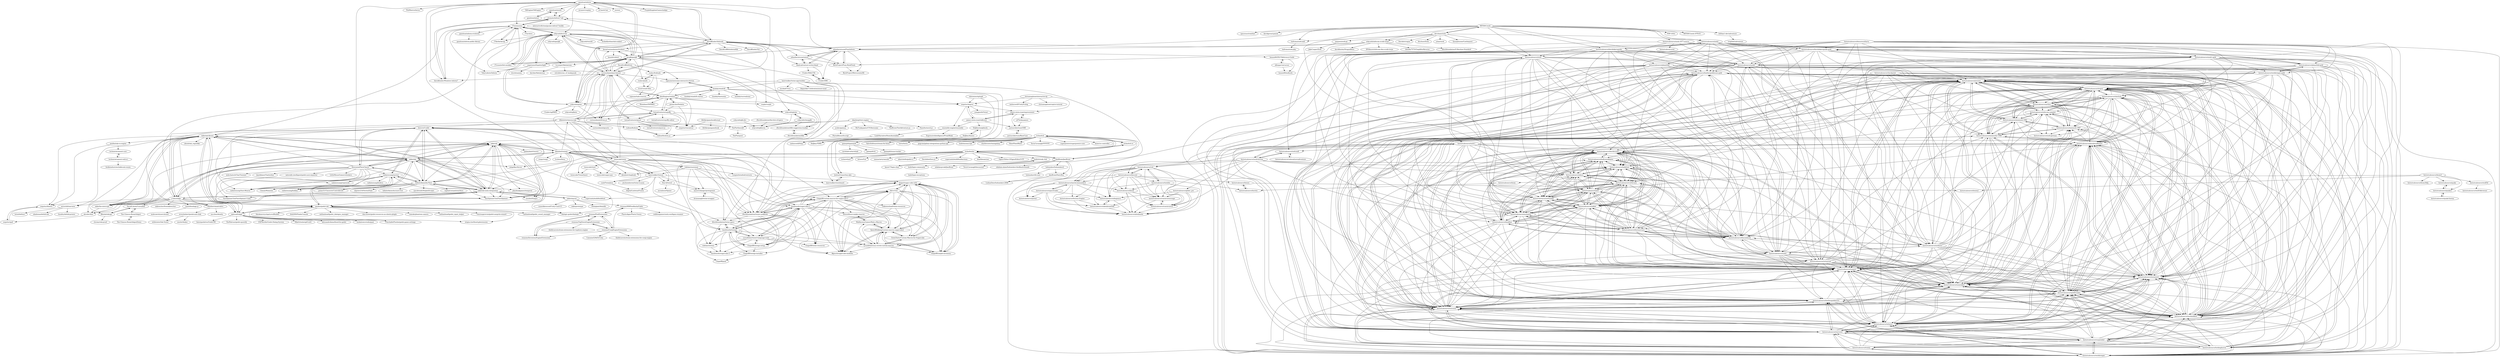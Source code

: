 digraph G {
"ganelson/inform" -> "ganelson/inweb"
"ganelson/inform" -> "PhilMoe/cerberus" ["e"=1]
"ganelson/inform" -> "DavidKinder/Inform6"
"ganelson/inform" -> "i7/extensions"
"ganelson/inform" -> "ptomato/inform7-ide"
"ganelson/inform" -> "ObEngine/ObEngine" ["e"=1]
"ganelson/inform" -> "curiousdannii/parchment"
"ganelson/inform" -> "garglk/garglk"
"ganelson/inform" -> "erkyrath/lectrote"
"ganelson/inform" -> "nivanov/cosplay" ["e"=1]
"ganelson/inform" -> "nCine/nCine" ["e"=1]
"ganelson/inform" -> "orx/orx" ["e"=1]
"ganelson/inform" -> "johanberntsson/PunyInform"
"ganelson/inform" -> "PurpleKingdomGames/indigo" ["e"=1]
"ganelson/inform" -> "DavidKinder/Windows-Inform7"
"klembot/twinejs" -> "tweecode/twine"
"klembot/twinejs" -> "inkle/ink"
"klembot/twinejs" -> "tmedwards/sugarcube-2"
"klembot/twinejs" -> "inkle/inky"
"klembot/twinejs" -> "videlais/snowman"
"klembot/twinejs" -> "le-doux/bitsy" ["e"=1]
"klembot/twinejs" -> "YarnSpinnerTool/YarnSpinner" ["e"=1]
"klembot/twinejs" -> "ChapelR/custom-macros-for-sugarcube-2"
"klembot/twinejs" -> "renpy/renpy" ["e"=1]
"klembot/twinejs" -> "iftechfoundation/twine-cookbook"
"klembot/twinejs" -> "tmedwards/tweego"
"klembot/twinejs" -> "ganelson/inform"
"klembot/twinejs" -> "mhgolkar/Arrow" ["e"=1]
"klembot/twinejs" -> "dfabulich/choicescript"
"klembot/twinejs" -> "klembot/chapbook"
"reunono/TopDownEngineExtensions" -> "reunono/CorgiEngineExtensions"
"reunono/TopDownEngineExtensions" -> "reunono/FeelExtensions"
"reunono/TopDownEngineExtensions" -> "reunono/InventoryEngineExtensions"
"reunono/TopDownEngineExtensions" -> "thebitcave/ai-brain-extensions-for-topdown-engine"
"johanberntsson/PunyInform" -> "ByteProject/Puny-BuildTools"
"johanberntsson/PunyInform" -> "johanberntsson/ozmoo"
"johanberntsson/PunyInform" -> "daad-adventure-writer/daad"
"johanberntsson/PunyInform" -> "DavidKinder/Inform6"
"johanberntsson/PunyInform" -> "ByteProject/Metrocenter84"
"johanberntsson/PunyInform" -> "Utodev/DRC"
"johanberntsson/PunyInform" -> "heasm66/ZILF-Reference-Guide"
"historicalsource/leisuresuitlarry" -> "historicalsource/hitchhikersguide-gold"
"historicalsource/leisuresuitlarry" -> "historicalsource/planetfall-gold"
"historicalsource/leisuresuitlarry" -> "historicalsource/wishbringer-gold"
"historicalsource/leisuresuitlarry" -> "historicalsource/leathergoddesses-gold"
"historicalsource/leisuresuitlarry" -> "historicalsource/zorkzero"
"historicalsource/leisuresuitlarry" -> "historicalsource/zork1-gold"
"historicalsource/leisuresuitlarry" -> "historicalsource/journey"
"historicalsource/leisuresuitlarry" -> "historicalsource/shogun"
"historicalsource/leisuresuitlarry" -> "historicalsource/wishbringer"
"historicalsource/leisuresuitlarry" -> "historicalsource/zork3"
"historicalsource/leisuresuitlarry" -> "historicalsource/lurkinghorror"
"historicalsource/leisuresuitlarry" -> "historicalsource/suspect"
"historicalsource/leisuresuitlarry" -> "historicalsource/witness"
"historicalsource/leisuresuitlarry" -> "historicalsource/zork2"
"historicalsource/leisuresuitlarry" -> "historicalsource/ballyhoo"
"historicalsource/zork1" -> "historicalsource/zork3"
"historicalsource/zork1" -> "historicalsource/zork2"
"historicalsource/zork1" -> "historicalsource/hitchhikersguide"
"historicalsource/zork1" -> "historicalsource/zork"
"historicalsource/zork1" -> "historicalsource/zorkzero"
"historicalsource/zork1" -> "historicalsource/planetfall"
"historicalsource/zork1" -> "historicalsource/restaurant"
"historicalsource/zork1" -> "historicalsource/zork1-gold"
"historicalsource/zork1" -> "historicalsource/suspended"
"historicalsource/zork1" -> "historicalsource/leathergoddesses-gold"
"historicalsource/zork1" -> "historicalsource/beyondzork"
"historicalsource/zork1" -> "historicalsource/starcross"
"historicalsource/zork1" -> "historicalsource/hitchhikersguide-gold"
"historicalsource/zork1" -> "historicalsource/wishbringer"
"historicalsource/zork1" -> "historicalsource/nordandbert"
"historicalsource/sorcerer" -> "historicalsource/spellbreaker"
"historicalsource/sorcerer" -> "historicalsource/suspect"
"historicalsource/sorcerer" -> "historicalsource/seastalker"
"historicalsource/sorcerer" -> "historicalsource/moonmist"
"historicalsource/sorcerer" -> "historicalsource/journey"
"historicalsource/sorcerer" -> "historicalsource/witness"
"historicalsource/sorcerer" -> "historicalsource/plunderedhearts"
"historicalsource/sorcerer" -> "historicalsource/nordandbert"
"historicalsource/sorcerer" -> "historicalsource/starcross"
"historicalsource/sorcerer" -> "historicalsource/shogun"
"historicalsource/sorcerer" -> "historicalsource/borderzone"
"historicalsource/sorcerer" -> "historicalsource/leathergoddesses"
"historicalsource/sorcerer" -> "historicalsource/minizork2-1988"
"historicalsource/sorcerer" -> "historicalsource/wishbringer"
"historicalsource/sorcerer" -> "historicalsource/leathergoddesses-gold"
"historicalsource/suspended" -> "historicalsource/suspect"
"historicalsource/suspended" -> "historicalsource/starcross"
"historicalsource/suspended" -> "historicalsource/sorcerer"
"historicalsource/suspended" -> "historicalsource/spellbreaker"
"historicalsource/suspended" -> "historicalsource/witness"
"historicalsource/suspended" -> "historicalsource/seastalker"
"historicalsource/suspended" -> "historicalsource/journey"
"historicalsource/suspended" -> "historicalsource/moonmist"
"historicalsource/suspended" -> "historicalsource/plunderedhearts"
"historicalsource/suspended" -> "historicalsource/wishbringer"
"historicalsource/suspended" -> "historicalsource/nordandbert"
"historicalsource/suspended" -> "historicalsource/leathergoddesses"
"historicalsource/suspended" -> "historicalsource/lurkinghorror"
"historicalsource/suspended" -> "historicalsource/trinity"
"historicalsource/suspended" -> "historicalsource/leathergoddesses-gold"
"historicalsource/zork2" -> "historicalsource/zork3"
"historicalsource/zork2" -> "historicalsource/zorkzero"
"historicalsource/zork2" -> "historicalsource/nordandbert"
"historicalsource/zork2" -> "historicalsource/spellbreaker"
"historicalsource/zork2" -> "historicalsource/sorcerer"
"historicalsource/zork2" -> "historicalsource/suspect"
"historicalsource/zork2" -> "historicalsource/beyondzork"
"historicalsource/zork2" -> "historicalsource/minizork2-1988"
"historicalsource/zork2" -> "historicalsource/starcross"
"historicalsource/zork2" -> "historicalsource/leathergoddesses-gold"
"historicalsource/zork2" -> "historicalsource/moonmist"
"historicalsource/zork2" -> "historicalsource/journey"
"historicalsource/zork2" -> "historicalsource/leathergoddesses"
"historicalsource/zork2" -> "historicalsource/restaurant"
"historicalsource/zork2" -> "historicalsource/wishbringer"
"historicalsource/minizork2-1988" -> "historicalsource/minizork-1987"
"historicalsource/minizork2-1988" -> "historicalsource/minizork-1982"
"historicalsource/minizork2-1988" -> "historicalsource/journey"
"historicalsource/minizork2-1988" -> "historicalsource/infocom-sampler"
"historicalsource/minizork2-1988" -> "historicalsource/shogun"
"historicalsource/minizork2-1988" -> "historicalsource/seastalker"
"historicalsource/minizork2-1988" -> "historicalsource/suspect"
"historicalsource/minizork2-1988" -> "historicalsource/sorcerer"
"historicalsource/minizork2-1988" -> "historicalsource/nordandbert"
"historicalsource/minizork2-1988" -> "historicalsource/moonmist"
"historicalsource/minizork2-1988" -> "historicalsource/arthur"
"historicalsource/minizork2-1988" -> "historicalsource/plunderedhearts"
"historicalsource/minizork2-1988" -> "historicalsource/sherlock"
"historicalsource/minizork2-1988" -> "historicalsource/witness"
"historicalsource/minizork2-1988" -> "historicalsource/spellbreaker"
"historicalsource/infocom-sampler" -> "historicalsource/minizork-1987"
"historicalsource/infocom-sampler" -> "historicalsource/minizork-1982"
"historicalsource/infocom-sampler" -> "historicalsource/minizork2-1988"
"historicalsource/infocom-sampler" -> "historicalsource/journey"
"historicalsource/infocom-sampler" -> "historicalsource/zork-german"
"historicalsource/infocom-sampler" -> "historicalsource/shogun"
"historicalsource/infocom-sampler" -> "historicalsource/nordandbert"
"historicalsource/zork3" -> "historicalsource/zork2"
"historicalsource/zork3" -> "historicalsource/zorkzero"
"historicalsource/zork3" -> "historicalsource/nordandbert"
"historicalsource/zork3" -> "historicalsource/spellbreaker"
"historicalsource/zork3" -> "historicalsource/sorcerer"
"historicalsource/zork3" -> "historicalsource/suspect"
"historicalsource/zork3" -> "historicalsource/beyondzork"
"historicalsource/zork3" -> "historicalsource/minizork2-1988"
"historicalsource/zork3" -> "historicalsource/starcross"
"historicalsource/zork3" -> "historicalsource/moonmist"
"historicalsource/zork3" -> "historicalsource/leathergoddesses-gold"
"historicalsource/zork3" -> "historicalsource/journey"
"historicalsource/zork3" -> "historicalsource/restaurant"
"historicalsource/zork3" -> "historicalsource/witness"
"historicalsource/zork3" -> "historicalsource/leathergoddesses"
"historicalsource/starcross" -> "historicalsource/suspect"
"historicalsource/starcross" -> "historicalsource/sorcerer"
"historicalsource/starcross" -> "historicalsource/spellbreaker"
"historicalsource/starcross" -> "historicalsource/journey"
"historicalsource/starcross" -> "historicalsource/suspended"
"historicalsource/starcross" -> "historicalsource/witness"
"historicalsource/starcross" -> "historicalsource/moonmist"
"historicalsource/starcross" -> "historicalsource/seastalker"
"historicalsource/starcross" -> "historicalsource/plunderedhearts"
"historicalsource/starcross" -> "historicalsource/nordandbert"
"historicalsource/starcross" -> "historicalsource/shogun"
"historicalsource/starcross" -> "historicalsource/leathergoddesses"
"historicalsource/starcross" -> "historicalsource/wishbringer"
"historicalsource/starcross" -> "historicalsource/leathergoddesses-gold"
"historicalsource/starcross" -> "historicalsource/borderzone"
"historicalsource/minizork-1987" -> "historicalsource/minizork-1982"
"historicalsource/minizork-1987" -> "historicalsource/minizork2-1988"
"historicalsource/minizork-1987" -> "historicalsource/infocom-sampler"
"historicalsource/minizork-1987" -> "historicalsource/zork-german"
"historicalsource/minizork-1987" -> "historicalsource/journey"
"historicalsource/trinity" -> "historicalsource/suspect"
"historicalsource/trinity" -> "historicalsource/sorcerer"
"historicalsource/trinity" -> "historicalsource/witness"
"historicalsource/trinity" -> "historicalsource/spellbreaker"
"historicalsource/trinity" -> "historicalsource/moonmist"
"historicalsource/trinity" -> "historicalsource/wishbringer"
"historicalsource/trinity" -> "historicalsource/seastalker"
"historicalsource/trinity" -> "historicalsource/nordandbert"
"historicalsource/trinity" -> "historicalsource/journey"
"historicalsource/trinity" -> "historicalsource/starcross"
"historicalsource/trinity" -> "historicalsource/plunderedhearts"
"historicalsource/trinity" -> "historicalsource/suspended"
"historicalsource/trinity" -> "historicalsource/leathergoddesses-gold"
"historicalsource/trinity" -> "historicalsource/leathergoddesses"
"historicalsource/trinity" -> "historicalsource/shogun"
"historicalsource/wishbringer" -> "historicalsource/suspect"
"historicalsource/wishbringer" -> "historicalsource/witness"
"historicalsource/wishbringer" -> "historicalsource/seastalker"
"historicalsource/wishbringer" -> "historicalsource/sorcerer"
"historicalsource/wishbringer" -> "historicalsource/moonmist"
"historicalsource/wishbringer" -> "historicalsource/spellbreaker"
"historicalsource/wishbringer" -> "historicalsource/nordandbert"
"historicalsource/wishbringer" -> "historicalsource/plunderedhearts"
"historicalsource/wishbringer" -> "historicalsource/starcross"
"historicalsource/wishbringer" -> "historicalsource/journey"
"historicalsource/wishbringer" -> "historicalsource/leathergoddesses-gold"
"historicalsource/wishbringer" -> "historicalsource/trinity"
"historicalsource/wishbringer" -> "historicalsource/suspended"
"historicalsource/wishbringer" -> "historicalsource/shogun"
"historicalsource/wishbringer" -> "historicalsource/sherlock"
"historicalsource/spellbreaker" -> "historicalsource/sorcerer"
"historicalsource/spellbreaker" -> "historicalsource/suspect"
"historicalsource/spellbreaker" -> "historicalsource/seastalker"
"historicalsource/spellbreaker" -> "historicalsource/moonmist"
"historicalsource/spellbreaker" -> "historicalsource/witness"
"historicalsource/spellbreaker" -> "historicalsource/nordandbert"
"historicalsource/spellbreaker" -> "historicalsource/plunderedhearts"
"historicalsource/spellbreaker" -> "historicalsource/starcross"
"historicalsource/spellbreaker" -> "historicalsource/journey"
"historicalsource/spellbreaker" -> "historicalsource/shogun"
"historicalsource/spellbreaker" -> "historicalsource/wishbringer"
"historicalsource/spellbreaker" -> "historicalsource/lurkinghorror"
"historicalsource/spellbreaker" -> "historicalsource/suspended"
"historicalsource/spellbreaker" -> "historicalsource/minizork-1987"
"historicalsource/spellbreaker" -> "historicalsource/leathergoddesses"
"historicalsource/plunderedhearts" -> "historicalsource/seastalker"
"historicalsource/plunderedhearts" -> "historicalsource/suspect"
"historicalsource/plunderedhearts" -> "historicalsource/journey"
"historicalsource/plunderedhearts" -> "historicalsource/sorcerer"
"historicalsource/plunderedhearts" -> "historicalsource/moonmist"
"historicalsource/plunderedhearts" -> "historicalsource/witness"
"historicalsource/plunderedhearts" -> "historicalsource/nordandbert"
"historicalsource/plunderedhearts" -> "historicalsource/spellbreaker"
"historicalsource/plunderedhearts" -> "historicalsource/borderzone"
"historicalsource/plunderedhearts" -> "historicalsource/starcross"
"historicalsource/plunderedhearts" -> "historicalsource/shogun"
"historicalsource/plunderedhearts" -> "historicalsource/minizork-1987"
"historicalsource/lurkinghorror" -> "historicalsource/suspect"
"historicalsource/lurkinghorror" -> "historicalsource/nordandbert"
"historicalsource/lurkinghorror" -> "historicalsource/spellbreaker"
"historicalsource/lurkinghorror" -> "historicalsource/seastalker"
"historicalsource/lurkinghorror" -> "historicalsource/sorcerer"
"historicalsource/lurkinghorror" -> "historicalsource/journey"
"historicalsource/lurkinghorror" -> "historicalsource/moonmist"
"historicalsource/lurkinghorror" -> "historicalsource/plunderedhearts"
"historicalsource/lurkinghorror" -> "historicalsource/witness"
"historicalsource/lurkinghorror" -> "historicalsource/leathergoddesses-gold"
"historicalsource/lurkinghorror" -> "historicalsource/starcross"
"historicalsource/lurkinghorror" -> "historicalsource/shogun"
"historicalsource/lurkinghorror" -> "historicalsource/leathergoddesses"
"historicalsource/lurkinghorror" -> "historicalsource/suspended"
"historicalsource/lurkinghorror" -> "historicalsource/sherlock"
"historicalsource/leathergoddesses" -> "historicalsource/leathergoddesses-gold"
"historicalsource/leathergoddesses" -> "historicalsource/suspect"
"historicalsource/leathergoddesses" -> "historicalsource/sorcerer"
"historicalsource/leathergoddesses" -> "historicalsource/nordandbert"
"historicalsource/leathergoddesses" -> "historicalsource/journey"
"historicalsource/leathergoddesses" -> "historicalsource/seastalker"
"historicalsource/leathergoddesses" -> "historicalsource/spellbreaker"
"historicalsource/leathergoddesses" -> "historicalsource/moonmist"
"historicalsource/leathergoddesses" -> "historicalsource/starcross"
"historicalsource/leathergoddesses" -> "historicalsource/witness"
"historicalsource/leathergoddesses" -> "historicalsource/shogun"
"historicalsource/leathergoddesses" -> "historicalsource/infocom-sampler"
"historicalsource/leathergoddesses" -> "historicalsource/plunderedhearts"
"historicalsource/leathergoddesses" -> "historicalsource/minizork-1987"
"historicalsource/leathergoddesses" -> "historicalsource/suspended"
"historicalsource/leathergoddesses-gold" -> "historicalsource/leathergoddesses"
"historicalsource/leathergoddesses-gold" -> "historicalsource/seastalker"
"historicalsource/leathergoddesses-gold" -> "historicalsource/suspect"
"historicalsource/leathergoddesses-gold" -> "historicalsource/journey"
"historicalsource/leathergoddesses-gold" -> "historicalsource/sorcerer"
"historicalsource/leathergoddesses-gold" -> "historicalsource/nordandbert"
"historicalsource/leathergoddesses-gold" -> "historicalsource/moonmist"
"historicalsource/leathergoddesses-gold" -> "historicalsource/plunderedhearts"
"historicalsource/leathergoddesses-gold" -> "historicalsource/witness"
"historicalsource/leathergoddesses-gold" -> "historicalsource/spellbreaker"
"historicalsource/leathergoddesses-gold" -> "historicalsource/shogun"
"historicalsource/leathergoddesses-gold" -> "historicalsource/starcross"
"historicalsource/leathergoddesses-gold" -> "historicalsource/wishbringer"
"historicalsource/leathergoddesses-gold" -> "historicalsource/lurkinghorror"
"historicalsource/leathergoddesses-gold" -> "historicalsource/borderzone"
"historicalsource/nordandbert" -> "historicalsource/journey"
"historicalsource/nordandbert" -> "historicalsource/seastalker"
"historicalsource/nordandbert" -> "historicalsource/moonmist"
"historicalsource/nordandbert" -> "historicalsource/suspect"
"historicalsource/nordandbert" -> "historicalsource/sorcerer"
"historicalsource/nordandbert" -> "historicalsource/spellbreaker"
"historicalsource/nordandbert" -> "historicalsource/plunderedhearts"
"historicalsource/nordandbert" -> "historicalsource/witness"
"historicalsource/nordandbert" -> "historicalsource/infocom-sampler"
"historicalsource/nordandbert" -> "historicalsource/minizork2-1988"
"historicalsource/nordandbert" -> "historicalsource/shogun"
"historicalsource/nordandbert" -> "historicalsource/leathergoddesses-gold"
"historicalsource/nordandbert" -> "historicalsource/minizork-1987"
"historicalsource/nordandbert" -> "historicalsource/arthur"
"historicalsource/nordandbert" -> "historicalsource/leathergoddesses"
"historicalsource/moonmist" -> "historicalsource/suspect"
"historicalsource/moonmist" -> "historicalsource/seastalker"
"historicalsource/moonmist" -> "historicalsource/sorcerer"
"historicalsource/moonmist" -> "historicalsource/nordandbert"
"historicalsource/moonmist" -> "historicalsource/journey"
"historicalsource/moonmist" -> "historicalsource/witness"
"historicalsource/moonmist" -> "historicalsource/spellbreaker"
"historicalsource/moonmist" -> "historicalsource/plunderedhearts"
"historicalsource/moonmist" -> "historicalsource/shogun"
"historicalsource/moonmist" -> "historicalsource/minizork-1987"
"historicalsource/moonmist" -> "historicalsource/sherlock"
"historicalsource/moonmist" -> "historicalsource/borderzone"
"historicalsource/moonmist" -> "historicalsource/starcross"
"historicalsource/moonmist" -> "historicalsource/infocom-sampler"
"historicalsource/moonmist" -> "historicalsource/minizork2-1988"
"historicalsource/journey" -> "historicalsource/nordandbert"
"historicalsource/journey" -> "historicalsource/seastalker"
"historicalsource/journey" -> "historicalsource/suspect"
"historicalsource/journey" -> "historicalsource/shogun"
"historicalsource/journey" -> "historicalsource/sorcerer"
"historicalsource/journey" -> "historicalsource/moonmist"
"historicalsource/journey" -> "historicalsource/plunderedhearts"
"historicalsource/journey" -> "historicalsource/minizork2-1988"
"historicalsource/journey" -> "historicalsource/minizork-1987"
"historicalsource/journey" -> "historicalsource/spellbreaker"
"historicalsource/journey" -> "historicalsource/infocom-sampler"
"historicalsource/journey" -> "historicalsource/starcross"
"historicalsource/journey" -> "historicalsource/witness"
"historicalsource/journey" -> "historicalsource/minizork-1982"
"historicalsource/journey" -> "historicalsource/arthur"
"historicalsource/restaurant" -> "historicalsource/nordandbert"
"historicalsource/restaurant" -> "historicalsource/moonmist"
"historicalsource/restaurant" -> "historicalsource/journey"
"historicalsource/restaurant" -> "historicalsource/leathergoddesses-gold"
"historicalsource/restaurant" -> "historicalsource/suspect"
"historicalsource/restaurant" -> "historicalsource/seastalker"
"historicalsource/restaurant" -> "historicalsource/leathergoddesses"
"historicalsource/restaurant" -> "historicalsource/sorcerer"
"historicalsource/restaurant" -> "historicalsource/witness"
"historicalsource/restaurant" -> "historicalsource/spellbreaker"
"historicalsource/restaurant" -> "historicalsource/wishbringer"
"historicalsource/restaurant" -> "historicalsource/plunderedhearts"
"historicalsource/restaurant" -> "historicalsource/infocom-sampler"
"historicalsource/restaurant" -> "historicalsource/bureaucracy"
"historicalsource/restaurant" -> "historicalsource/shogun"
"historicalsource/sherlock" -> "historicalsource/shogun"
"historicalsource/sherlock" -> "historicalsource/seastalker"
"historicalsource/sherlock" -> "historicalsource/witness"
"historicalsource/sherlock" -> "historicalsource/moonmist"
"historicalsource/sherlock" -> "historicalsource/arthur"
"historicalsource/sherlock" -> "historicalsource/suspect"
"historicalsource/sherlock" -> "historicalsource/nordandbert"
"historicalsource/sherlock" -> "historicalsource/journey"
"historicalsource/sherlock" -> "historicalsource/minizork-1987"
"historicalsource/sherlock" -> "historicalsource/plunderedhearts"
"historicalsource/sherlock" -> "historicalsource/sorcerer"
"historicalsource/sherlock" -> "historicalsource/minizork2-1988"
"historicalsource/sherlock" -> "historicalsource/infocom-sampler"
"historicalsource/sherlock" -> "historicalsource/spellbreaker"
"historicalsource/sherlock" -> "historicalsource/minizork-1982"
"historicalsource/shogun" -> "historicalsource/journey"
"historicalsource/shogun" -> "historicalsource/suspect"
"historicalsource/shogun" -> "historicalsource/sherlock"
"historicalsource/shogun" -> "historicalsource/arthur"
"historicalsource/shogun" -> "historicalsource/seastalker"
"historicalsource/shogun" -> "historicalsource/minizork2-1988"
"historicalsource/shogun" -> "historicalsource/sorcerer"
"historicalsource/shogun" -> "historicalsource/minizork-1987"
"historicalsource/shogun" -> "historicalsource/moonmist"
"historicalsource/shogun" -> "historicalsource/infocom-sampler"
"historicalsource/shogun" -> "historicalsource/nordandbert"
"historicalsource/shogun" -> "historicalsource/minizork-1982"
"historicalsource/shogun" -> "historicalsource/spellbreaker"
"historicalsource/shogun" -> "historicalsource/plunderedhearts"
"historicalsource/shogun" -> "historicalsource/witness"
"historicalsource/zorkzero" -> "historicalsource/zork3"
"historicalsource/zorkzero" -> "historicalsource/zork2"
"historicalsource/zorkzero" -> "historicalsource/nordandbert"
"historicalsource/zorkzero" -> "historicalsource/shogun"
"historicalsource/zorkzero" -> "historicalsource/minizork2-1988"
"historicalsource/zorkzero" -> "historicalsource/journey"
"historicalsource/zorkzero" -> "historicalsource/moonmist"
"historicalsource/zorkzero" -> "historicalsource/arthur"
"historicalsource/zorkzero" -> "historicalsource/suspect"
"historicalsource/zorkzero" -> "historicalsource/spellbreaker"
"historicalsource/zorkzero" -> "historicalsource/minizork-1987"
"historicalsource/zorkzero" -> "historicalsource/beyondzork"
"historicalsource/zorkzero" -> "historicalsource/sorcerer"
"historicalsource/zorkzero" -> "historicalsource/minizork-1982"
"historicalsource/zorkzero" -> "historicalsource/seastalker"
"historicalsource/arthur" -> "historicalsource/shogun"
"historicalsource/arthur" -> "historicalsource/journey"
"historicalsource/arthur" -> "historicalsource/seastalker"
"historicalsource/arthur" -> "historicalsource/suspect"
"historicalsource/arthur" -> "historicalsource/sherlock"
"historicalsource/arthur" -> "historicalsource/minizork2-1988"
"historicalsource/arthur" -> "historicalsource/nordandbert"
"historicalsource/arthur" -> "historicalsource/minizork-1987"
"historicalsource/arthur" -> "historicalsource/moonmist"
"historicalsource/arthur" -> "historicalsource/sorcerer"
"historicalsource/arthur" -> "historicalsource/minizork-1982"
"historicalsource/arthur" -> "historicalsource/plunderedhearts"
"historicalsource/arthur" -> "historicalsource/witness"
"historicalsource/arthur" -> "historicalsource/infocom-sampler"
"historicalsource/arthur" -> "historicalsource/spellbreaker"
"paulloz/godot-ink" -> "ephread/inkgd"
"paulloz/godot-ink" -> "inkle/ink"
"paulloz/godot-ink" -> "inkle/ink-library"
"paulloz/godot-ink" -> "nathanhoad/godot_input_helper" ["e"=1]
"paulloz/godot-ink" -> "viniciusgerevini/godot-aseprite-wizard" ["e"=1]
"paulloz/godot-ink" -> "nathanhoad/godot_sound_manager" ["e"=1]
"paulloz/godot-ink" -> "inkle/inky"
"paulloz/godot-ink" -> "utopia-rise/fmod-gdextension" ["e"=1]
"paulloz/godot-ink" -> "blackears/cyclopsLevelBuilder" ["e"=1]
"paulloz/godot-ink" -> "PunchablePlushie/godot-game-settings" ["e"=1]
"paulloz/godot-ink" -> "Ark2000/PankuConsole" ["e"=1]
"paulloz/godot-ink" -> "nathanhoad/godot_dialogue_manager" ["e"=1]
"paulloz/godot-ink" -> "dialogic-godot/dialogic" ["e"=1]
"paulloz/godot-ink" -> "don-tnowe/godot-resources-as-sheets-plugin" ["e"=1]
"paulloz/godot-ink" -> "ramokz/phantom-camera" ["e"=1]
"historicalsource/hitchhikersguide" -> "historicalsource/zork"
"historicalsource/hitchhikersguide" -> "historicalsource/zork1"
"historicalsource/hitchhikersguide" -> "historicalsource/bureaucracy"
"historicalsource/hitchhikersguide" -> "historicalsource/beyondzork"
"historicalsource/hitchhikersguide" -> "historicalsource/deadline"
"historicalsource/hitchhikersguide" -> "historicalsource/planetfall"
"historicalsource/hitchhikersguide" -> "historicalsource/enchanter"
"historicalsource/hitchhikersguide" -> "historicalsource/zork3"
"historicalsource/hitchhikersguide" -> "historicalsource/infidel"
"historicalsource/hitchhikersguide" -> "historicalsource/restaurant"
"historicalsource/hitchhikersguide" -> "historicalsource/stationfall"
"historicalsource/hitchhikersguide" -> "historicalsource/zork2"
"historicalsource/hitchhikersguide" -> "historicalsource/amfv"
"historicalsource/hitchhikersguide" -> "historicalsource/cutthroats"
"historicalsource/hitchhikersguide" -> "historicalsource/leathergoddesses-gold"
"iftechfoundation/twine-specs" -> "tmedwards/tweego"
"iftechfoundation/twine-specs" -> "videlais/extwee"
"iftechfoundation/twine-specs" -> "cyrusfirheir/twee3-language-tools"
"devshane/zork" -> "itafroma/zork-mdl"
"devshane/zork" -> "historicalsource/zork1"
"devshane/zork" -> "iamjawa/zork-py"
"devshane/zork" -> "MITDDC/zork"
"devshane/zork" -> "historicalsource/zork"
"devshane/zork" -> "dtschust/Zork"
"devshane/zork" -> "jclaar/zork"
"devshane/zork" -> "erkyrath/infocom-zcode-terps"
"devshane/zork" -> "Quuxplusone/Castlequest"
"devshane/zork" -> "Davidslv/rogue" ["e"=1]
"inkle/ink-library" -> "y-lohse/inkjs"
"inkle/ink-library" -> "ephread/inkgd"
"inkle/ink-library" -> "paulloz/godot-ink"
"inkle/ink-library" -> "inkle/the-intercept"
"inkle/ink-library" -> "astrochili/narrator"
"inkle/ink-library" -> "JBenda/inkcpp"
"inkle/ink-library" -> "inkle/inky"
"inkle/ink-library" -> "paulloz/ink-vn-engine"
"inkle/ink-library" -> "elliotherriman/calico"
"inkle/ink-library" -> "inkle/ink-unity-integration"
"inkle/ink-library" -> "abroder/blot"
"inkle/ink-library" -> "sequitur/blotter"
"inkle/ink-library" -> "nbush/ink_roguelike"
"inkle/ink-library" -> "inkle/ink"
"inkle/ink-library" -> "i7/extensions"
"reunono/CorgiEngineExtensions" -> "reunono/TopDownEngineExtensions"
"reunono/CorgiEngineExtensions" -> "thebitcave/ai-brain-extensions-for-corgi-engine"
"reunono/CorgiEngineExtensions" -> "reunono/FeelExtensions"
"reunono/CorgiEngineExtensions" -> "reunono/InventoryEngineExtensions"
"reunono/CorgiEngineExtensions" -> "reunono/MMFeedbacksPublic"
"reunono/CorgiEngineExtensions" -> "Cammin/LDtkToUnity" ["e"=1]
"radiatoryang/bobbin" -> "radiatoryang/merino"
"ganelson/inweb" -> "ganelson/intest"
"ganelson/inweb" -> "ptomato/inform7-ide"
"ganelson/intest" -> "ganelson/inweb"
"johanberntsson/ozmoo" -> "johanberntsson/PunyInform"
"johanberntsson/ozmoo" -> "daad-adventure-writer/daad"
"johanberntsson/ozmoo" -> "ByteProject/Puny-BuildTools"
"daad-adventure-writer/daad" -> "Utodev/DRC"
"daad-adventure-writer/daad" -> "johanberntsson/PunyInform"
"daad-adventure-writer/daad" -> "Utodev/MALUVA"
"daad-adventure-writer/daad" -> "johanberntsson/ozmoo"
"LudoNarrative/StoryAssembler" -> "ianhorswill/Step"
"ephread/inkgd" -> "paulloz/godot-ink"
"ephread/inkgd" -> "inkle/ink-library"
"ephread/inkgd" -> "miskatonicstudio/goat" ["e"=1]
"ephread/inkgd" -> "henriquelalves/GodotTIE" ["e"=1]
"ephread/inkgd" -> "PunchablePlushie/godot-game-settings" ["e"=1]
"ephread/inkgd" -> "TheWalruzz/godot-questify" ["e"=1]
"ephread/inkgd" -> "utopia-rise/fmod-gdextension" ["e"=1]
"ephread/inkgd" -> "EXPWorlds/Godot-Dialog-System" ["e"=1]
"ephread/inkgd" -> "MikeSchulze/gdUnit4" ["e"=1]
"ephread/inkgd" -> "alessandrofama/fmod-for-godot" ["e"=1]
"erkyrath/quixe" -> "erkyrath/lectrote"
"erkyrath/quixe" -> "curiousdannii/parchment"
"erkyrath/quixe" -> "erkyrath/glulxe"
"erkyrath/quixe" -> "erkyrath/glkote"
"erkyrath/quixe" -> "curiousdannii/ifvms.js"
"erkyrath/quixe" -> "garglk/garglk"
"erkyrath/quixe" -> "Utodev/ngPAWS"
"tccowper/fabularium" -> "davidar/fabularium"
"tccowper/fabularium" -> "retrobits/son_of_hunkypunk"
"itchio/itch.io" -> "itchio/itch"
"itchio/itch.io" -> "itchio/butler"
"reunono/MMFeedbacksPublic" -> "redbluegames/unity-mulligan-renamer" ["e"=1]
"reunono/MMFeedbacksPublic" -> "reunono/FeelExtensions"
"reunono/MMFeedbacksPublic" -> "PlasticApps/PlasticTween" ["e"=1]
"historicalsource/planetfall" -> "historicalsource/nordandbert"
"historicalsource/planetfall" -> "historicalsource/starcross"
"historicalsource/planetfall" -> "historicalsource/suspended"
"historicalsource/planetfall" -> "historicalsource/suspect"
"historicalsource/planetfall" -> "historicalsource/leathergoddesses"
"historicalsource/planetfall" -> "historicalsource/sorcerer"
"historicalsource/planetfall" -> "historicalsource/leathergoddesses-gold"
"historicalsource/planetfall" -> "historicalsource/spellbreaker"
"historicalsource/planetfall" -> "historicalsource/witness"
"historicalsource/planetfall" -> "historicalsource/restaurant"
"historicalsource/planetfall" -> "historicalsource/lurkinghorror"
"historicalsource/planetfall" -> "historicalsource/stationfall"
"historicalsource/planetfall" -> "historicalsource/wishbringer"
"historicalsource/planetfall" -> "historicalsource/moonmist"
"historicalsource/planetfall" -> "historicalsource/journey"
"lifelike/gamebookformat" -> "lifelike/pangamebook"
"lifelike/gamebookformat" -> "sequitur/raconteur"
"JoshuaGrams/tiny-qbn" -> "hogart/sugar-cube-utils"
"JoshuaGrams/tiny-qbn" -> "lazerwalker/storyboard"
"historicalsource/zork" -> "historicalsource/beyondzork"
"historicalsource/zork" -> "historicalsource/enchanter"
"historicalsource/zork" -> "historicalsource/stationfall"
"historicalsource/zork" -> "historicalsource/zork-1"
"historicalsource/zork" -> "historicalsource/infidel"
"historicalsource/zork" -> "historicalsource/bureaucracy"
"historicalsource/zork" -> "historicalsource/deadline"
"historicalsource/zork" -> "historicalsource/amfv"
"historicalsource/zork" -> "historicalsource/zork2"
"historicalsource/zork" -> "historicalsource/zork3"
"historicalsource/zork" -> "historicalsource/borderzone"
"historicalsource/zork" -> "historicalsource/ballyhoo"
"historicalsource/zork" -> "historicalsource/cutthroats"
"historicalsource/zork" -> "historicalsource/abyss"
"historicalsource/zork" -> "historicalsource/zorkzero"
"historicalsource/minizork-1982" -> "historicalsource/minizork-1987"
"historicalsource/minizork-1982" -> "historicalsource/minizork2-1988"
"historicalsource/minizork-1982" -> "historicalsource/infocom-sampler"
"historicalsource/minizork-1982" -> "historicalsource/journey"
"historicalsource/minizork-1982" -> "historicalsource/seastalker"
"historicalsource/minizork-1982" -> "historicalsource/suspect"
"historicalsource/minizork-1982" -> "historicalsource/zork-german"
"historicalsource/minizork-1982" -> "historicalsource/shogun"
"historicalsource/minizork-1982" -> "historicalsource/moonmist"
"historicalsource/cutthroats" -> "historicalsource/borderzone"
"historicalsource/cutthroats" -> "historicalsource/ballyhoo"
"historicalsource/cutthroats" -> "historicalsource/hollywoodhijinx"
"historicalsource/cutthroats" -> "historicalsource/abyss"
"historicalsource/cutthroats" -> "historicalsource/stationfall"
"historicalsource/cutthroats" -> "historicalsource/infidel"
"historicalsource/cutthroats" -> "historicalsource/enchanter"
"historicalsource/cutthroats" -> "historicalsource/amfv"
"historicalsource/cutthroats" -> "historicalsource/suspect"
"historicalsource/cutthroats" -> "historicalsource/deadline"
"historicalsource/cutthroats" -> "historicalsource/seastalker"
"historicalsource/cutthroats" -> "historicalsource/beyondzork"
"historicalsource/cutthroats" -> "historicalsource/bureaucracy"
"historicalsource/deadline" -> "historicalsource/borderzone"
"historicalsource/deadline" -> "historicalsource/cutthroats"
"historicalsource/deadline" -> "historicalsource/infidel"
"historicalsource/deadline" -> "historicalsource/stationfall"
"historicalsource/deadline" -> "historicalsource/ballyhoo"
"historicalsource/deadline" -> "historicalsource/enchanter"
"historicalsource/deadline" -> "historicalsource/hollywoodhijinx"
"historicalsource/deadline" -> "historicalsource/bureaucracy"
"historicalsource/deadline" -> "historicalsource/abyss"
"historicalsource/deadline" -> "historicalsource/amfv"
"historicalsource/deadline" -> "historicalsource/beyondzork"
"historicalsource/deadline" -> "historicalsource/suspect"
"historicalsource/deadline" -> "historicalsource/witness"
"historicalsource/deadline" -> "historicalsource/sorcerer"
"historicalsource/deadline" -> "historicalsource/starcross"
"historicalsource/enchanter" -> "historicalsource/infidel"
"historicalsource/enchanter" -> "historicalsource/borderzone"
"historicalsource/enchanter" -> "historicalsource/cutthroats"
"historicalsource/enchanter" -> "historicalsource/stationfall"
"historicalsource/enchanter" -> "historicalsource/beyondzork"
"historicalsource/enchanter" -> "historicalsource/ballyhoo"
"historicalsource/enchanter" -> "historicalsource/hollywoodhijinx"
"historicalsource/enchanter" -> "historicalsource/abyss"
"historicalsource/enchanter" -> "historicalsource/deadline"
"historicalsource/enchanter" -> "historicalsource/bureaucracy"
"historicalsource/enchanter" -> "historicalsource/amfv"
"historicalsource/enchanter" -> "historicalsource/sorcerer"
"historicalsource/enchanter" -> "historicalsource/suspect"
"historicalsource/enchanter" -> "historicalsource/spellbreaker"
"historicalsource/enchanter" -> "historicalsource/witness"
"historicalsource/witness" -> "historicalsource/suspect"
"historicalsource/witness" -> "historicalsource/seastalker"
"historicalsource/witness" -> "historicalsource/sorcerer"
"historicalsource/witness" -> "historicalsource/moonmist"
"historicalsource/witness" -> "historicalsource/spellbreaker"
"historicalsource/witness" -> "historicalsource/plunderedhearts"
"historicalsource/witness" -> "historicalsource/nordandbert"
"historicalsource/witness" -> "historicalsource/wishbringer"
"historicalsource/witness" -> "historicalsource/journey"
"historicalsource/witness" -> "historicalsource/borderzone"
"historicalsource/witness" -> "historicalsource/sherlock"
"historicalsource/witness" -> "historicalsource/starcross"
"historicalsource/checkpoint" -> "historicalsource/borderzone"
"historicalsource/checkpoint" -> "historicalsource/cutthroats"
"historicalsource/checkpoint" -> "historicalsource/abyss"
"historicalsource/checkpoint" -> "historicalsource/arthur"
"historicalsource/checkpoint" -> "historicalsource/hollywoodhijinx"
"historicalsource/checkpoint" -> "historicalsource/suspect"
"historicalsource/checkpoint" -> "historicalsource/minizork-1987"
"historicalsource/checkpoint" -> "historicalsource/seastalker"
"historicalsource/checkpoint" -> "historicalsource/nordandbert"
"historicalsource/checkpoint" -> "historicalsource/ballyhoo"
"historicalsource/checkpoint" -> "historicalsource/minizork-1982"
"historicalsource/checkpoint" -> "historicalsource/journey"
"historicalsource/checkpoint" -> "historicalsource/shogun"
"historicalsource/checkpoint" -> "historicalsource/moonmist"
"historicalsource/checkpoint" -> "historicalsource/zork-german"
"historicalsource/suspect" -> "historicalsource/sorcerer"
"historicalsource/suspect" -> "historicalsource/witness"
"historicalsource/suspect" -> "historicalsource/seastalker"
"historicalsource/suspect" -> "historicalsource/spellbreaker"
"historicalsource/suspect" -> "historicalsource/moonmist"
"historicalsource/suspect" -> "historicalsource/journey"
"historicalsource/suspect" -> "historicalsource/plunderedhearts"
"historicalsource/suspect" -> "historicalsource/starcross"
"historicalsource/suspect" -> "historicalsource/nordandbert"
"historicalsource/suspect" -> "historicalsource/borderzone"
"historicalsource/bureaucracy" -> "historicalsource/borderzone"
"historicalsource/bureaucracy" -> "historicalsource/cutthroats"
"historicalsource/bureaucracy" -> "historicalsource/stationfall"
"historicalsource/bureaucracy" -> "historicalsource/ballyhoo"
"historicalsource/bureaucracy" -> "historicalsource/infidel"
"historicalsource/bureaucracy" -> "historicalsource/hollywoodhijinx"
"historicalsource/bureaucracy" -> "historicalsource/enchanter"
"historicalsource/bureaucracy" -> "historicalsource/abyss"
"historicalsource/bureaucracy" -> "historicalsource/amfv"
"historicalsource/bureaucracy" -> "historicalsource/deadline"
"historicalsource/bureaucracy" -> "historicalsource/beyondzork"
"historicalsource/bureaucracy" -> "historicalsource/seastalker"
"historicalsource/bureaucracy" -> "historicalsource/nordandbert"
"historicalsource/bureaucracy" -> "historicalsource/suspect"
"historicalsource/bureaucracy" -> "historicalsource/restaurant"
"historicalsource/seastalker" -> "historicalsource/suspect"
"historicalsource/seastalker" -> "historicalsource/sorcerer"
"historicalsource/seastalker" -> "historicalsource/moonmist"
"historicalsource/seastalker" -> "historicalsource/journey"
"historicalsource/seastalker" -> "historicalsource/plunderedhearts"
"historicalsource/seastalker" -> "historicalsource/witness"
"historicalsource/seastalker" -> "historicalsource/nordandbert"
"historicalsource/seastalker" -> "historicalsource/spellbreaker"
"historicalsource/seastalker" -> "historicalsource/borderzone"
"historicalsource/seastalker" -> "historicalsource/shogun"
"historicalsource/seastalker" -> "historicalsource/minizork-1987"
"historicalsource/infidel" -> "historicalsource/borderzone"
"historicalsource/infidel" -> "historicalsource/enchanter"
"historicalsource/infidel" -> "historicalsource/hollywoodhijinx"
"historicalsource/infidel" -> "historicalsource/ballyhoo"
"historicalsource/infidel" -> "historicalsource/cutthroats"
"historicalsource/infidel" -> "historicalsource/stationfall"
"historicalsource/infidel" -> "historicalsource/abyss"
"historicalsource/infidel" -> "historicalsource/deadline"
"historicalsource/infidel" -> "historicalsource/bureaucracy"
"historicalsource/infidel" -> "historicalsource/amfv"
"historicalsource/infidel" -> "historicalsource/suspect"
"historicalsource/infidel" -> "historicalsource/beyondzork"
"historicalsource/infidel" -> "historicalsource/seastalker"
"historicalsource/infidel" -> "historicalsource/sorcerer"
"historicalsource/infidel" -> "historicalsource/witness"
"historicalsource/beyondzork" -> "historicalsource/enchanter"
"historicalsource/beyondzork" -> "historicalsource/stationfall"
"historicalsource/beyondzork" -> "historicalsource/cutthroats"
"historicalsource/beyondzork" -> "historicalsource/borderzone"
"historicalsource/beyondzork" -> "historicalsource/ballyhoo"
"historicalsource/beyondzork" -> "historicalsource/infidel"
"historicalsource/beyondzork" -> "historicalsource/abyss"
"historicalsource/beyondzork" -> "historicalsource/hollywoodhijinx"
"historicalsource/beyondzork" -> "historicalsource/amfv"
"historicalsource/beyondzork" -> "historicalsource/deadline"
"historicalsource/beyondzork" -> "historicalsource/bureaucracy"
"historicalsource/beyondzork" -> "historicalsource/suspect"
"historicalsource/beyondzork" -> "historicalsource/zorkzero"
"historicalsource/beyondzork" -> "historicalsource/nordandbert"
"historicalsource/beyondzork" -> "historicalsource/spellbreaker"
"historicalsource/borderzone" -> "historicalsource/ballyhoo"
"historicalsource/borderzone" -> "historicalsource/cutthroats"
"historicalsource/borderzone" -> "historicalsource/hollywoodhijinx"
"historicalsource/borderzone" -> "historicalsource/abyss"
"historicalsource/borderzone" -> "historicalsource/infidel"
"historicalsource/borderzone" -> "historicalsource/stationfall"
"historicalsource/borderzone" -> "historicalsource/seastalker"
"historicalsource/borderzone" -> "historicalsource/suspect"
"historicalsource/borderzone" -> "historicalsource/amfv"
"historicalsource/borderzone" -> "historicalsource/enchanter"
"historicalsource/borderzone" -> "historicalsource/bureaucracy"
"historicalsource/borderzone" -> "historicalsource/journey"
"historicalsource/borderzone" -> "historicalsource/sorcerer"
"historicalsource/borderzone" -> "historicalsource/witness"
"historicalsource/hollywoodhijinx" -> "historicalsource/borderzone"
"historicalsource/hollywoodhijinx" -> "historicalsource/ballyhoo"
"historicalsource/hollywoodhijinx" -> "historicalsource/cutthroats"
"historicalsource/hollywoodhijinx" -> "historicalsource/abyss"
"historicalsource/hollywoodhijinx" -> "historicalsource/infidel"
"historicalsource/hollywoodhijinx" -> "historicalsource/stationfall"
"historicalsource/hollywoodhijinx" -> "historicalsource/enchanter"
"historicalsource/amfv" -> "historicalsource/borderzone"
"historicalsource/amfv" -> "historicalsource/ballyhoo"
"historicalsource/amfv" -> "historicalsource/cutthroats"
"historicalsource/amfv" -> "historicalsource/stationfall"
"historicalsource/amfv" -> "historicalsource/abyss"
"historicalsource/amfv" -> "historicalsource/hollywoodhijinx"
"historicalsource/amfv" -> "historicalsource/infidel"
"historicalsource/amfv" -> "historicalsource/enchanter"
"historicalsource/amfv" -> "historicalsource/bureaucracy"
"historicalsource/amfv" -> "historicalsource/deadline"
"historicalsource/amfv" -> "historicalsource/beyondzork"
"historicalsource/amfv" -> "historicalsource/suspect"
"historicalsource/amfv" -> "historicalsource/seastalker"
"historicalsource/amfv" -> "historicalsource/plunderedhearts"
"historicalsource/amfv" -> "historicalsource/sorcerer"
"historicalsource/stationfall" -> "historicalsource/borderzone"
"historicalsource/stationfall" -> "historicalsource/cutthroats"
"historicalsource/stationfall" -> "historicalsource/ballyhoo"
"historicalsource/stationfall" -> "historicalsource/infidel"
"historicalsource/stationfall" -> "historicalsource/hollywoodhijinx"
"historicalsource/stationfall" -> "historicalsource/enchanter"
"historicalsource/stationfall" -> "historicalsource/abyss"
"historicalsource/stationfall" -> "historicalsource/beyondzork"
"historicalsource/stationfall" -> "historicalsource/amfv"
"historicalsource/stationfall" -> "historicalsource/deadline"
"historicalsource/stationfall" -> "historicalsource/bureaucracy"
"historicalsource/stationfall" -> "historicalsource/suspect"
"historicalsource/stationfall" -> "historicalsource/seastalker"
"historicalsource/stationfall" -> "historicalsource/sorcerer"
"historicalsource/stationfall" -> "historicalsource/nordandbert"
"historicalsource/abyss" -> "historicalsource/borderzone"
"historicalsource/abyss" -> "historicalsource/cutthroats"
"historicalsource/abyss" -> "historicalsource/ballyhoo"
"historicalsource/abyss" -> "historicalsource/hollywoodhijinx"
"historicalsource/abyss" -> "historicalsource/stationfall"
"historicalsource/abyss" -> "historicalsource/infidel"
"historicalsource/abyss" -> "historicalsource/amfv"
"historicalsource/abyss" -> "historicalsource/enchanter"
"historicalsource/abyss" -> "historicalsource/beyondzork"
"historicalsource/abyss" -> "historicalsource/bureaucracy"
"historicalsource/abyss" -> "historicalsource/suspect"
"historicalsource/abyss" -> "historicalsource/seastalker"
"historicalsource/rott" -> "historicalsource/blood"
"historicalsource/rott" -> "historicalsource/carnivoresiceage"
"historicalsource/rott" -> "historicalsource/carnivores2"
"historicalsource/rott" -> "historicalsource/alienbreed3dii"
"historicalsource/rott" -> "historicalsource/alienbashii"
"historicalsource/rott" -> "historicalsource/allegiance"
"historicalsource/rott" -> "historicalsource/mechcommander2"
"historicalsource/rott" -> "historicalsource/Serious-Engine"
"historicalsource/rott" -> "historicalsource/descent"
"historicalsource/rott" -> "historicalsource/txtelite"
"historicalsource/descent" -> "historicalsource/rott"
"historicalsource/descent" -> "historicalsource/blood"
"historicalsource/descent" -> "historicalsource/mechcommander2"
"historicalsource/descent" -> "historicalsource/allegiance"
"historicalsource/descent" -> "historicalsource/hexen"
"historicalsource/descent" -> "historicalsource/carnivoresiceage"
"historicalsource/descent" -> "historicalsource/carnivores2"
"historicalsource/descent" -> "historicalsource/txtelite"
"historicalsource/descent" -> "historicalsource/heretic"
"historicalsource/descent" -> "historicalsource/postal"
"historicalsource/txtelite" -> "historicalsource/blood"
"historicalsource/txtelite" -> "historicalsource/carnivoresiceage"
"historicalsource/txtelite" -> "historicalsource/carnivores2"
"historicalsource/txtelite" -> "historicalsource/allegiance"
"historicalsource/txtelite" -> "historicalsource/alienbashii"
"historicalsource/txtelite" -> "historicalsource/rott"
"historicalsource/blood" -> "historicalsource/carnivoresiceage"
"historicalsource/blood" -> "historicalsource/carnivores2"
"historicalsource/blood" -> "historicalsource/alienbashii"
"historicalsource/blood" -> "historicalsource/alienbreed3dii"
"DavidColson/UnrealInk" -> "JBenda/inkcpp"
"DavidColson/UnrealInk" -> "The-Chinese-Room/Inkpot"
"historicalsource/zork1-gold" -> "historicalsource/hitchhikersguide-gold"
"historicalsource/zork1-gold" -> "historicalsource/wishbringer-gold"
"historicalsource/zork1-gold" -> "historicalsource/planetfall-gold"
"historicalsource/zork1-gold" -> "historicalsource/zork3"
"historicalsource/zork1-gold" -> "historicalsource/zork2"
"historicalsource/zork1-gold" -> "historicalsource/zorkzero"
"historicalsource/zork1-gold" -> "historicalsource/wishbringer"
"historicalsource/zork1-gold" -> "historicalsource/witness"
"historicalsource/zork1-gold" -> "historicalsource/spellbreaker"
"historicalsource/zork1-gold" -> "historicalsource/suspect"
"historicalsource/zork1-gold" -> "historicalsource/moonmist"
"historicalsource/zork1-gold" -> "historicalsource/arthur"
"historicalsource/zork1-gold" -> "historicalsource/sherlock"
"historicalsource/zork1-gold" -> "historicalsource/seastalker"
"historicalsource/zork1-gold" -> "historicalsource/nordandbert"
"pistacchio/Dedalus" -> "idmillington/undum"
"pistacchio/Dedalus" -> "sequitur/raconteur"
"pistacchio/Dedalus" -> "textadventures/squiffy"
"DavidKinder/Inform6" -> "johanberntsson/PunyInform"
"DavidKinder/Inform6" -> "DavidGriffith/inform6lib"
"DavidKinder/Inform6" -> "erkyrath/glulxe"
"DavidKinder/Inform6" -> "i7/extensions"
"DavidKinder/Inform6" -> "ByteProject/Puny-BuildTools"
"DavidKinder/Inform6" -> "JasonLautzenheiser/trizbort"
"DavidKinder/Inform6" -> "DavidKinder/Git"
"DavidKinder/Inform6" -> "garglk/garglk"
"DavidKinder/Inform6" -> "curiousdannii/parchment"
"DavidKinder/Inform6" -> "realnc/frobtads"
"DavidKinder/Inform6" -> "erkyrath/quixe"
"DavidKinder/Inform6" -> "daad-adventure-writer/daad"
"DavidKinder/Inform6" -> "johanberntsson/ozmoo"
"DavidKinder/Inform6" -> "ptomato/inform7-ide"
"DavidKinder/Inform6" -> "ganelson/inform"
"historicalsource/ballyhoo" -> "historicalsource/borderzone"
"historicalsource/ballyhoo" -> "historicalsource/cutthroats"
"historicalsource/ballyhoo" -> "historicalsource/hollywoodhijinx"
"historicalsource/ballyhoo" -> "historicalsource/abyss"
"historicalsource/ballyhoo" -> "historicalsource/infidel"
"historicalsource/ballyhoo" -> "historicalsource/stationfall"
"historicalsource/ballyhoo" -> "historicalsource/amfv"
"historicalsource/ballyhoo" -> "historicalsource/seastalker"
"historicalsource/ballyhoo" -> "historicalsource/suspect"
"historicalsource/ballyhoo" -> "historicalsource/enchanter"
"historicalsource/zork-fortran" -> "historicalsource/zork-1"
"historicalsource/zork-fortran" -> "historicalsource/zork-mdl"
"historicalsource/zork-fortran" -> "historicalsource/beyondzork"
"historicalsource/zork-fortran" -> "historicalsource/mechcommander2"
"historicalsource/zork-fortran" -> "historicalsource/enchanter"
"historicalsource/zork-fortran" -> "historicalsource/rott"
"historicalsource/zork-fortran" -> "historicalsource/glider_pro"
"historicalsource/zork-fortran" -> "historicalsource/ballyhoo"
"historicalsource/zork-fortran" -> "historicalsource/carnivoresiceage"
"historicalsource/zork-fortran" -> "historicalsource/carnivores2"
"historicalsource/zork-fortran" -> "historicalsource/abyss"
"historicalsource/carnivoresiceage" -> "historicalsource/carnivores2"
"historicalsource/carnivoresiceage" -> "historicalsource/alienbashii"
"historicalsource/carnivores2" -> "historicalsource/carnivoresiceage"
"historicalsource/carnivores2" -> "historicalsource/alienbashii"
"historicalsource/spacetrader" -> "historicalsource/allegiance"
"historicalsource/spacetrader" -> "historicalsource/alienbreed3dii"
"historicalsource/spacetrader" -> "historicalsource/alienbashii"
"historicalsource/spacetrader" -> "historicalsource/postal"
"historicalsource/spacetrader" -> "historicalsource/mechcommander2"
"historicalsource/zork-1" -> "historicalsource/zork-fortran"
"historicalsource/zork-1" -> "historicalsource/beyondzork"
"historicalsource/zork-1" -> "historicalsource/zork-mdl"
"historicalsource/zork-1" -> "historicalsource/enchanter"
"historicalsource/zork-1" -> "historicalsource/abyss"
"historicalsource/zork-1" -> "historicalsource/mechcommander2"
"historicalsource/zork-1" -> "historicalsource/zork"
"historicalsource/zork-1" -> "historicalsource/amfv"
"historicalsource/zork-1" -> "historicalsource/borderzone"
"historicalsource/zork-1" -> "historicalsource/ballyhoo"
"historicalsource/zork-1" -> "historicalsource/infidel"
"historicalsource/zork-1" -> "historicalsource/stationfall"
"historicalsource/zork-1" -> "historicalsource/rott"
"historicalsource/zork-1" -> "historicalsource/cutthroats"
"historicalsource/zork-1" -> "historicalsource/descent"
"historicalsource/alienbreed3dii" -> "historicalsource/alienbashii"
"historicalsource/alienbreed3dii" -> "historicalsource/allegiance"
"historicalsource/hexen" -> "historicalsource/heretic"
"historicalsource/hexen" -> "historicalsource/hexen2"
"historicalsource/heretic" -> "historicalsource/hexen"
"historicalsource/doom" -> "historicalsource/heretic"
"historicalsource/zork-mdl" -> "historicalsource/colossalcaveadventure"
"historicalsource/zork-mdl" -> "historicalsource/zork-fortran"
"historicalsource/mechcommander2" -> "historicalsource/allegiance"
"historicalsource/mechcommander2" -> "historicalsource/Serious-Engine"
"historicalsource/mechcommander2" -> "historicalsource/alienbreed3dii"
"historicalsource/mechcommander2" -> "historicalsource/spacetrader"
"historicalsource/mechcommander2" -> "historicalsource/alienbashii"
"historicalsource/mechcommander2" -> "historicalsource/postal"
"historicalsource/mechcommander2" -> "historicalsource/blood"
"historicalsource/Serious-Engine" -> "historicalsource/alienbashii"
"historicalsource/Serious-Engine" -> "historicalsource/alienbreed3dii"
"historicalsource/wolf3d" -> "historicalsource/wolf3dbrowser"
"historicalsource/doom3" -> "historicalsource/wolf3d"
"historicalsource/doom3" -> "historicalsource/doom3bfg"
"historicalsource/doom3" -> "historicalsource/hexen2"
"historicalsource/doom3" -> "historicalsource/doom"
"historicalsource/doom3" -> "historicalsource/quake"
"historicalsource/doom3" -> "historicalsource/quake2"
"historicalsource/allegiance" -> "historicalsource/alienbashii"
"historicalsource/allegiance" -> "historicalsource/alienbreed3dii"
"historicalsource/quake" -> "historicalsource/quake2"
"historicalsource/quake2" -> "historicalsource/quake"
"historicalsource/quake2" -> "historicalsource/quake3arena"
"historicalsource/quake3arena" -> "historicalsource/quake2"
"historicalsource/glider_pro" -> "historicalsource/alienbashii"
"historicalsource/glider_pro" -> "historicalsource/carnivoresiceage"
"historicalsource/glider_pro" -> "historicalsource/carnivores2"
"historicalsource/glider_pro" -> "historicalsource/allegiance"
"historicalsource/wishbringer-gold" -> "historicalsource/planetfall-gold"
"historicalsource/wishbringer-gold" -> "historicalsource/wishbringer"
"historicalsource/wishbringer-gold" -> "historicalsource/witness"
"historicalsource/wishbringer-gold" -> "historicalsource/seastalker"
"historicalsource/wishbringer-gold" -> "historicalsource/suspect"
"historicalsource/wishbringer-gold" -> "historicalsource/moonmist"
"historicalsource/wishbringer-gold" -> "historicalsource/spellbreaker"
"historicalsource/wishbringer-gold" -> "historicalsource/sorcerer"
"historicalsource/wishbringer-gold" -> "historicalsource/journey"
"historicalsource/wishbringer-gold" -> "historicalsource/shogun"
"historicalsource/wishbringer-gold" -> "historicalsource/sherlock"
"historicalsource/planetfall-gold" -> "historicalsource/wishbringer-gold"
"historicalsource/planetfall-gold" -> "historicalsource/shogun"
"historicalsource/planetfall-gold" -> "historicalsource/wishbringer"
"historicalsource/planetfall-gold" -> "historicalsource/witness"
"historicalsource/planetfall-gold" -> "historicalsource/suspect"
"historicalsource/planetfall-gold" -> "historicalsource/hitchhikersguide-gold"
"historicalsource/planetfall-gold" -> "historicalsource/journey"
"historicalsource/planetfall-gold" -> "historicalsource/seastalker"
"historicalsource/planetfall-gold" -> "historicalsource/starcross"
"historicalsource/hitchhikersguide-gold" -> "historicalsource/planetfall-gold"
"historicalsource/hitchhikersguide-gold" -> "historicalsource/zork1-gold"
"historicalsource/hitchhikersguide-gold" -> "historicalsource/wishbringer-gold"
"historicalsource/hitchhikersguide-gold" -> "historicalsource/leathergoddesses-gold"
"historicalsource/hitchhikersguide-gold" -> "historicalsource/restaurant"
"historicalsource/hitchhikersguide-gold" -> "historicalsource/zork3"
"historicalsource/hitchhikersguide-gold" -> "historicalsource/leathergoddesses"
"historicalsource/hitchhikersguide-gold" -> "historicalsource/wishbringer"
"historicalsource/hitchhikersguide-gold" -> "historicalsource/zork2"
"historicalsource/hitchhikersguide-gold" -> "historicalsource/zorkzero"
"historicalsource/hitchhikersguide-gold" -> "historicalsource/journey"
"historicalsource/hitchhikersguide-gold" -> "historicalsource/shogun"
"historicalsource/hitchhikersguide-gold" -> "historicalsource/starcross"
"historicalsource/hitchhikersguide-gold" -> "historicalsource/sorcerer"
"historicalsource/hitchhikersguide-gold" -> "historicalsource/moonmist"
"jd7h/nlg-games" -> "james-owen-ryan/expressionist"
"jd7h/nlg-games" -> "justusrobertson/GME"
"ThePix/QuestJS" -> "ThePix/quest"
"HiEv/UInv" -> "hogart/sugar-cube-utils"
"HiEv/UInv" -> "SjoerdHekking/custom-macros-sugarcube2"
"HiEv/UInv" -> "Akjosch/sugarcube-modules"
"HiEv/UInv" -> "cyrusfirheir/cycy-wrote-custom-macros"
"HiEv/UInv" -> "ChapelR/simple-inventory"
"HiEv/UInv" -> "mikewesthad/twine-resources"
"HiEv/UInv" -> "GwenTastic/Custom-Macros-for-Sugarcube"
"HiEv/UInv" -> "ChapelR/custom-macros-for-sugarcube-2"
"videlais/snowman" -> "Longwelwind/adventures"
"videlais/snowman" -> "klembot/chapbook"
"videlais/snowman" -> "tmedwards/tweego"
"videlais/snowman" -> "tmedwards/sugarcube-2"
"videlais/snowman" -> "iftechfoundation/twine-cookbook"
"videlais/snowman" -> "massivedanger/protagonist"
"videlais/snowman" -> "lazerwalker/twison"
"radiatoryang/merino" -> "radiatoryang/ropework"
"radiatoryang/merino" -> "radiatoryang/Yarn-Weaver"
"radiatoryang/merino" -> "radiatoryang/bobbin"
"radiatoryang/merino" -> "daterre/Cradle"
"radiatoryang/merino" -> "InfiniteAmmoInc/Yarn"
"radiatoryang/merino" -> "radiatoryang/hedera" ["e"=1]
"radiatoryang/merino" -> "YarnSpinnerTool/YarnSpinner" ["e"=1]
"inkle/slayout" -> "inkle/prototype"
"inkle/slayout" -> "Demigiant/demilib" ["e"=1]
"inkle/slayout" -> "inkle/ink-unity-integration"
"inkle/slayout" -> "reunono/MMFeedbacksPublic"
"inkle/slayout" -> "ryanslikesocool/Unity-Card-UI" ["e"=1]
"textadventures/squiffy" -> "textadventures/quest"
"textadventures/squiffy" -> "textadventures/squiffy-editor"
"textadventures/squiffy" -> "rudism/ficdown.js"
"textadventures/squiffy" -> "rudism/ficdown"
"textadventures/squiffy" -> "idmillington/undum"
"textadventures/squiffy" -> "dfabulich/choicescript"
"textadventures/squiffy" -> "curiousdannii/ifvms.js"
"textadventures/squiffy" -> "sequitur/raconteur"
"technix/atrament-web-ui" -> "technix/atrament-core"
"technix/atrament-web-ui" -> "furkleindustries/inklecate-wasm"
"ChapelR/tweego-setup" -> "ChapelR/tweego-installer"
"ChapelR/tweego-setup" -> "tmedwards/tweego"
"ChapelR/tweego-setup" -> "HiEv/UInv"
"ChapelR/tweego-setup" -> "cyrusfirheir/twee3-language-tools"
"ChapelR/tweego-setup" -> "hogart/sugar-cube-utils"
"historicalsource/colossalcaveadventure" -> "historicalsource/zork-mdl"
"realnc/frobtads" -> "realnc/qtads"
"realnc/frobtads" -> "EricEve/adv3lite"
"realnc/frobtads" -> "tajmone/tads-sources"
"radiatoryang/ropework" -> "radiatoryang/merino"
"radiatoryang/ropework" -> "radiatoryang/Yarn-Weaver"
"DavidKinder/Windows-Inform7" -> "ptomato/inform7-ide"
"erkyrath/glulxe" -> "erkyrath/cheapglk"
"erkyrath/glulxe" -> "erkyrath/glkterm"
"erkyrath/glulxe" -> "iftechfoundation/ifdb-suggestion-tracker"
"Akjosch/sugarcube-modules" -> "SjoerdHekking/custom-macros-sugarcube2"
"ChapelR/tweego-installer" -> "ChapelR/poof"
"curiousdannii/ifvms.js" -> "curiousdannii/gnusto"
"curiousdannii/ifvms.js" -> "curiousdannii/parchment"
"erkyrath/cheapglk" -> "erkyrath/glulxe"
"erkyrath/cheapglk" -> "erkyrath/glkterm"
"erkyrath/cheapglk" -> "iftechfoundation/ifdb-suggestion-tracker"
"realnc/qtads" -> "realnc/frobtads"
"realnc/qtads" -> "EricEve/adv3lite"
"erkyrath/glk-dev" -> "erkyrath/glkterm"
"Utodev/MALUVA" -> "Utodev/DRC"
"Utodev/DRC" -> "Utodev/MALUVA"
"videlais/extwee" -> "tmedwards/sugarcube-3"
"paulloz/ink-vn-engine" -> "sequitur/blotter"
"paulloz/ink-vn-engine" -> "technix/atrament-core"
"JamBrain/JamBrain" -> "ludumdare/ludumdare2"
"JamBrain/JamBrain" -> "JamBrain/DairyBox"
"JamBrain/JamBrain" -> "itchio/butler"
"JamBrain/JamBrain" -> "TerryCavanagh/boscaceoil" ["e"=1]
"JamBrain/JamBrain" -> "mkalam-alami/ludumdare-feedback-friends"
"JamBrain/JamBrain" -> "mikekasprzak/JamBrain"
"JamBrain/JamBrain" -> "LudumDare/ludumdare-2008"
"JamBrain/JamBrain" -> "itchio/itch"
"ludumdare/ludumdare2" -> "ludumdare/ld-cmw"
"ludumdare/ludumdare2" -> "JamBrain/DairyBox"
"MITDDC/zork" -> "historicalsource/zork1"
"MITDDC/zork" -> "historicalsource/zork-1977-source"
"MITDDC/zork" -> "historicalsource/hitchhikersguide"
"MITDDC/zork" -> "devshane/zork"
"MITDDC/zork" -> "historicalsource/zork"
"MITDDC/zork" -> "erkyrath/infocom-zcode-terps"
"MITDDC/zork" -> "PDP-10/its" ["e"=1]
"MITDDC/zork" -> "historicalsource/amfv"
"MITDDC/zork" -> "historicalsource/zork2"
"MITDDC/zork" -> "MITDDC/zork-1978-01"
"MITDDC/zork" -> "spacerace/romfont" ["e"=1]
"MITDDC/zork" -> "johanberntsson/PunyInform"
"MITDDC/zork" -> "itafroma/zork-mdl"
"MITDDC/zork" -> "davidgiven/cpmish" ["e"=1]
"MITDDC/zork" -> "wh0am1-dev/adventure"
"lazerwalker/twine-app-builder" -> "ChapelR/custom-macros-for-sugarcube-2"
"lazerwalker/twine-app-builder" -> "iftechfoundation/twine-cookbook"
"lazerwalker/twine-app-builder" -> "iftechfoundation/twine-specs"
"lazerwalker/twine-app-builder" -> "incobalt/Trice" ["e"=1]
"lazerwalker/twine-app-builder" -> "videlais/extwee"
"lazerwalker/twine-app-builder" -> "lizadaly/windrift"
"lazerwalker/twine-app-builder" -> "Roguelike-Celebration/azure-mud"
"iamjawa/zork-py" -> "JakeCooper/Zork"
"historicalsource/zork-1977-source" -> "historicalsource/zork1-gold"
"historicalsource/zork-1977-source" -> "historicalsource/zorkzero"
"historicalsource/zork-1977-source" -> "historicalsource/zork2"
"historicalsource/zork-1977-source" -> "historicalsource/zork3"
"historicalsource/zork-1977-source" -> "historicalsource/zork-mdl"
"historicalsource/zork-1977-source" -> "historicalsource/zil"
"historicalsource/zork-1977-source" -> "historicalsource/hitchhikersguide-gold"
"blurymind/YarnClassic" -> "YarnSpinnerTool/YarnSpinner" ["e"=1]
"blurymind/YarnClassic" -> "YarnSpinnerTool/YarnSpinner-Unity" ["e"=1]
"blurymind/YarnClassic" -> "InfiniteAmmoInc/Yarn"
"blurymind/YarnClassic" -> "radiatoryang/merino"
"blurymind/YarnClassic" -> "daterre/Cradle"
"blurymind/YarnClassic" -> "JujuAdams/Chatterbox" ["e"=1]
"blurymind/YarnClassic" -> "naturally-intelligent/godot-yarn-importer"
"blurymind/YarnClassic" -> "LittleMouseGames/whiskers" ["e"=1]
"blurymind/YarnClassic" -> "inkle/inky"
"blurymind/YarnClassic" -> "mdechatech/CharTweener" ["e"=1]
"blurymind/YarnClassic" -> "radiatoryang/Yarn-Weaver"
"blurymind/YarnClassic" -> "inkle/ink-library"
"blurymind/YarnClassic" -> "inkle/ink"
"blurymind/YarnClassic" -> "Chman/Moments" ["e"=1]
"blurymind/YarnClassic" -> "paulloz/godot-ink"
"astrochili/narrator" -> "abadonna/defold-ink"
"astrochili/narrator" -> "Insality/defold-printer" ["e"=1]
"astrochili/narrator" -> "britzl/deftest"
"textadventures/quest" -> "textadventures/squiffy"
"textadventures/quest" -> "ThePix/QuestJS"
"textadventures/quest" -> "curiousdannii/parchment"
"textadventures/quest" -> "textadventures/quest-js"
"textadventures/quest" -> "rudism/ficdown.js"
"tmedwards/tweego" -> "tmedwards/sugarcube-2"
"tmedwards/tweego" -> "cyrusfirheir/twee3-language-tools"
"tmedwards/tweego" -> "iftechfoundation/twine-specs"
"tmedwards/tweego" -> "ChapelR/tweego-installer"
"tmedwards/tweego" -> "ChapelR/tweego-setup"
"tmedwards/tweego" -> "videlais/extwee"
"tmedwards/tweego" -> "tmedwards/sugarcube-3"
"tmedwards/tweego" -> "ChapelR/custom-macros-for-sugarcube-2"
"tmedwards/tweego" -> "ChapelR/poof"
"tmedwards/tweego" -> "cyrusfirheir/cycy-wrote-custom-macros"
"tmedwards/sugarcube-2" -> "tmedwards/tweego"
"tmedwards/sugarcube-2" -> "ChapelR/custom-macros-for-sugarcube-2"
"tmedwards/sugarcube-2" -> "cyrusfirheir/twee3-language-tools"
"tmedwards/sugarcube-2" -> "cyrusfirheir/cycy-wrote-custom-macros"
"tmedwards/sugarcube-2" -> "iftechfoundation/twine-cookbook"
"tmedwards/sugarcube-2" -> "hogart/sugar-cube-utils"
"tmedwards/sugarcube-2" -> "SjoerdHekking/custom-macros-sugarcube2"
"tmedwards/sugarcube-2" -> "tmedwards/sugarcube-3"
"tmedwards/sugarcube-2" -> "ChapelR/tweego-setup"
"tmedwards/sugarcube-2" -> "ChapelR/twine-resources"
"tmedwards/sugarcube-2" -> "iftechfoundation/twine-specs"
"tmedwards/sugarcube-2" -> "Akjosch/sugarcube-modules"
"tmedwards/sugarcube-2" -> "hituro/hituro-makes-macros"
"tmedwards/sugarcube-2" -> "ChapelR/simple-inventory"
"tmedwards/sugarcube-2" -> "HiEv/UInv"
"leafo/streak.club" -> "leafo/lapis-community"
"leafo/streak.club" -> "karai17/lapis-chan"
"JBenda/inkcpp" -> "DavidColson/UnrealInk"
"JBenda/inkcpp" -> "chromy/ink-proof"
"JasonLautzenheiser/trizbort" -> "henck/trizbort"
"JasonLautzenheiser/trizbort" -> "iftechfoundation/ifdb"
"JasonLautzenheiser/trizbort" -> "garglk/garglk"
"JasonLautzenheiser/trizbort" -> "erkyrath/lectrote"
"cyrusfirheir/cycy-wrote-custom-macros" -> "SjoerdHekking/custom-macros-sugarcube2"
"cyrusfirheir/cycy-wrote-custom-macros" -> "GwenTastic/Custom-Macros-for-Sugarcube"
"cyrusfirheir/cycy-wrote-custom-macros" -> "Akjosch/sugarcube-modules"
"cyrusfirheir/cycy-wrote-custom-macros" -> "ChapelR/simple-inventory"
"cyrusfirheir/cycy-wrote-custom-macros" -> "hogart/sugar-cube-utils"
"cyrusfirheir/cycy-wrote-custom-macros" -> "MalifaciousGames/Mali-s-Macros"
"cyrusfirheir/twee3-language-tools" -> "tmedwards/tweego"
"cyrusfirheir/twee3-language-tools" -> "cyrusfirheir/cycy-wrote-custom-macros"
"cyrusfirheir/twee3-language-tools" -> "videlais/extwee"
"cyrusfirheir/twee3-language-tools" -> "tmedwards/sugarcube-3"
"cyrusfirheir/twee3-language-tools" -> "tmedwards/sugarcube-2"
"cyrusfirheir/twee3-language-tools" -> "ChapelR/twine-resources"
"cyrusfirheir/twee3-language-tools" -> "ChapelR/tweego-setup"
"ptomato/inform7-ide" -> "DavidKinder/Windows-Inform7"
"ptomato/inform7-ide" -> "ganelson/inweb"
"ptomato/inform7-ide" -> "interactivefiction/gnome-inform7-builds"
"ptomato/inform7-ide" -> "i7/extensions"
"tajmone/awesome-interactive-fiction" -> "lizadaly/windrift"
"leafo/lapis-community" -> "leafo/lapis-exceptions"
"heasm66/ZILF-Reference-Guide" -> "heasm66/mdlzork"
"heasm66/ZILF-Reference-Guide" -> "allengarvin/curses"
"GwenTastic/Custom-Macros-for-Sugarcube" -> "SjoerdHekking/custom-macros-sugarcube2"
"GwenTastic/Custom-Macros-for-Sugarcube" -> "cyrusfirheir/cycy-wrote-custom-macros"
"GwenTastic/Custom-Macros-for-Sugarcube" -> "hogart/sugar-cube-utils"
"rudism/ficdown" -> "rudism/ficdown.js"
"rudism/ficdown.js" -> "rudism/ficdown"
"iftechfoundation/ifarchive-if-specs" -> "erkyrath/glkterm"
"InfiniteAmmoInc/Yarn" -> "YarnSpinnerTool/YarnSpinner" ["e"=1]
"InfiniteAmmoInc/Yarn" -> "blurymind/YarnClassic"
"InfiniteAmmoInc/Yarn" -> "radiatoryang/merino"
"InfiniteAmmoInc/Yarn" -> "InfiniteAmmoInc/yarn-test"
"InfiniteAmmoInc/Yarn" -> "cjacobwade/HelpfulScripts" ["e"=1]
"InfiniteAmmoInc/Yarn" -> "daterre/Cradle"
"InfiniteAmmoInc/Yarn" -> "playdeadgames/temporal" ["e"=1]
"InfiniteAmmoInc/Yarn" -> "radiatoryang/Yarn-Weaver"
"InfiniteAmmoInc/Yarn" -> "inkle/ink"
"InfiniteAmmoInc/Yarn" -> "inkle/ink-unity-integration"
"InfiniteAmmoInc/Yarn" -> "Chman/Moments" ["e"=1]
"InfiniteAmmoInc/Yarn" -> "raphael-ernaelsten/Aura" ["e"=1]
"InfiniteAmmoInc/Yarn" -> "radiatoryang/bobbin"
"InfiniteAmmoInc/Yarn" -> "prime31/CharacterController2D" ["e"=1]
"InfiniteAmmoInc/Yarn" -> "slipster216/VertexPaint" ["e"=1]
"tweecode/twine" -> "tweecode/twee"
"tweecode/twine" -> "klembot/twinejs"
"tweecode/twine" -> "videlais/snowman"
"tweecode/twine" -> "curiousdannii/parchment"
"tweecode/twine" -> "ChapelR/custom-macros-for-sugarcube-2"
"tweecode/twine" -> "iftechfoundation/twine-cookbook"
"tweecode/twine" -> "daterre/Cradle"
"tweecode/twine" -> "tmedwards/sugarcube-2"
"tweecode/twine" -> "lazerwalker/twison"
"tweecode/twine" -> "idmillington/undum"
"tweecode/twine" -> "Dan-Q/twee2"
"tweecode/twine" -> "tweecode/sugarcane"
"tweecode/twine" -> "iftechfoundation/twine-specs"
"tweecode/twine" -> "tweecode/TwineQuest"
"tweecode/twine" -> "cauli/TwineJson"
"JamBrain/DairyBox" -> "LudumDare/ludumdare-2008"
"itchio/itch" -> "itchio/butler"
"itchio/itch" -> "itchio/itch.io"
"itchio/itch" -> "gamejolt/gamejolt"
"itchio/itch" -> "InfiniteAmmoInc/Yarn"
"itchio/itch" -> "ValveSoftware/steam-for-linux" ["e"=1]
"itchio/itch" -> "JamBrain/JamBrain"
"itchio/itch" -> "lutris/lutris" ["e"=1]
"itchio/itch" -> "gogcom/galaxy-integrations-python-api" ["e"=1]
"itchio/itch" -> "leafo/moonscript" ["e"=1]
"itchio/itch" -> "sharkwouter/minigalaxy" ["e"=1]
"itchio/itch" -> "HaxeFlixel/flixel" ["e"=1]
"itchio/itch" -> "TerryCavanagh/VVVVVV" ["e"=1]
"itchio/itch" -> "superpowers/superpowers-core" ["e"=1]
"itchio/itch" -> "inkle/ink"
"itchio/itch" -> "kozec/sc-controller" ["e"=1]
"allengarvin/curses" -> "heasm66/mdlzork"
"allengarvin/curses" -> "heasm66/ZILF-Reference-Guide"
"ByteProject/Puny-BuildTools" -> "johanberntsson/PunyInform"
"ByteProject/Puny-BuildTools" -> "ByteProject/Metrocenter84"
"ChapelR/simple-inventory" -> "SjoerdHekking/custom-macros-sugarcube2"
"ChapelR/simple-inventory" -> "hogart/sugar-cube-utils"
"jcubic/gaiman" -> "PlytonRexus/if-script"
"daterre/Cradle" -> "radiatoryang/merino"
"daterre/Cradle" -> "radiatoryang/Yarn-Weaver"
"daterre/Cradle" -> "lazerwalker/twison"
"daterre/Cradle" -> "iftechfoundation/twine-cookbook"
"daterre/Cradle" -> "InfiniteAmmoInc/Yarn"
"daterre/Cradle" -> "radiatoryang/ropework"
"daterre/Cradle" -> "YarnSpinnerTool/YarnSpinner" ["e"=1]
"daterre/Cradle" -> "blurymind/YarnClassic"
"daterre/Cradle" -> "inkle/ink-unity-integration"
"daterre/Cradle" -> "inkle/ink-library"
"garglk/garglk" -> "erkyrath/lectrote"
"garglk/garglk" -> "angstsmurf/spatterlight"
"garglk/garglk" -> "curiousdannii/parchment"
"garglk/garglk" -> "JasonLautzenheiser/trizbort"
"garglk/garglk" -> "erkyrath/quixe"
"garglk/garglk" -> "DavidGriffith/frotz"
"garglk/garglk" -> "DavidKinder/Inform6"
"garglk/garglk" -> "i7/extensions"
"garglk/garglk" -> "realnc/qtads"
"garglk/garglk" -> "i7/counterfeit-monkey"
"garglk/garglk" -> "ptomato/inform7-ide"
"garglk/garglk" -> "tccowper/fabularium"
"garglk/garglk" -> "erkyrath/glulxe"
"garglk/garglk" -> "iftechfoundation/ifdb-suggestion-tracker"
"garglk/garglk" -> "iftechfoundation/ifdb"
"elliotherriman/calico" -> "aucchen/dendry"
"elliotherriman/calico" -> "averyhiebert/poink-and-clink"
"iftechfoundation/ifdb" -> "iftechfoundation/ifdb-suggestion-tracker"
"SjoerdHekking/custom-macros-sugarcube2" -> "GwenTastic/Custom-Macros-for-Sugarcube"
"SjoerdHekking/custom-macros-sugarcube2" -> "cyrusfirheir/cycy-wrote-custom-macros"
"SjoerdHekking/custom-macros-sugarcube2" -> "ChapelR/simple-inventory"
"SjoerdHekking/custom-macros-sugarcube2" -> "hogart/sugar-cube-utils"
"SjoerdHekking/custom-macros-sugarcube2" -> "MalifaciousGames/Mali-s-Macros"
"SjoerdHekking/custom-macros-sugarcube2" -> "Akjosch/sugarcube-modules"
"reunono/FeelExtensions" -> "reunono/InventoryEngineExtensions"
"reunono/FeelExtensions" -> "reunono/TopDownEngineExtensions"
"reunono/FeelExtensions" -> "reunono/CorgiEngineExtensions"
"itafroma/zork-mdl" -> "itafroma/zork-php"
"massivedanger/protagonist" -> "drumanagh/twine-wrapper"
"massivedanger/protagonist" -> "Akjosch/sugarcube-modules"
"reunono/InventoryEngineExtensions" -> "reunono/FeelExtensions"
"cauli/TwineJson" -> "DigitalCarleton/Prairie"
"tweecode/twee" -> "tweecode/sugarcane"
"tweecode/twee" -> "tweecode/TwineQuest"
"drumanagh/twine-wrapper" -> "massivedanger/protagonist"
"iftechfoundation/ifdb-suggestion-tracker" -> "iftechfoundation/ifdb"
"gamejolt/gamejolt" -> "gamejolt/issue-tracker"
"gamejolt/gamejolt" -> "mrwhale-io/mrwhale"
"gamejolt/gamejolt" -> "gamejolt/cli"
"dfabulich/choicescript" -> "textadventures/squiffy"
"dfabulich/choicescript" -> "idmillington/undum"
"dfabulich/choicescript" -> "curiousdannii/parchment"
"dfabulich/choicescript" -> "iftechfoundation/twine-cookbook"
"dfabulich/choicescript" -> "rudism/ficdown"
"dfabulich/choicescript" -> "sequitur/raconteur"
"dfabulich/choicescript" -> "i7/extensions"
"dfabulich/choicescript" -> "klembot/chapbook"
"dfabulich/choicescript" -> "tweecode/twine"
"dfabulich/choicescript" -> "y-lohse/inkjs"
"dfabulich/choicescript" -> "daterre/Cradle"
"itchio/butler" -> "itchio/itch"
"itchio/butler" -> "itchio/wharf"
"itchio/butler" -> "JamBrain/JamBrain"
"itchio/butler" -> "superunitybuild/buildtool" ["e"=1]
"itchio/butler" -> "itchio/itch.io"
"itchio/butler" -> "inkle/ink-unity-integration"
"itchio/butler" -> "InfiniteAmmoInc/Yarn"
"itchio/butler" -> "bitwes/Gut" ["e"=1]
"itchio/butler" -> "leafo/streak.club"
"itchio/butler" -> "ianmaclarty/amulet" ["e"=1]
"itchio/butler" -> "abarichello/godot-ci" ["e"=1]
"itchio/butler" -> "Davidobot/love.js" ["e"=1]
"itchio/butler" -> "superunitybuild/buildactions" ["e"=1]
"itchio/butler" -> "deathbeam/yae" ["e"=1]
"itchio/butler" -> "Ogmo-Editor-3/OgmoEditor3-CE" ["e"=1]
"ganelson/inform-evolution" -> "ganelson/inform-public-library"
"lazerwalker/twison" -> "cauli/TwineJson"
"lazerwalker/twison" -> "DigitalCarleton/Prairie"
"lazerwalker/twison" -> "jtschoonhoven/twine-to-json"
"lazerwalker/twison" -> "massivedanger/protagonist"
"lazerwalker/twison" -> "Dan-Q/twee2"
"lazerwalker/twison" -> "iftechfoundation/twine-specs"
"lazerwalker/twison" -> "lazerwalker/storyboard"
"lazerwalker/twison" -> "daterre/Cradle"
"erkyrath/lectrote" -> "garglk/garglk"
"erkyrath/lectrote" -> "erkyrath/quixe"
"erkyrath/lectrote" -> "angstsmurf/spatterlight"
"erkyrath/lectrote" -> "i7/extensions"
"erkyrath/lectrote" -> "curiousdannii/parchment"
"erkyrath/lectrote" -> "i7/counterfeit-monkey"
"erkyrath/lectrote" -> "JasonLautzenheiser/trizbort"
"erkyrath/lectrote" -> "curiousdannii/ifvms.js"
"erkyrath/lectrote" -> "erkyrath/garglk"
"erkyrath/lectrote" -> "erkyrath/tworld"
"erkyrath/lectrote" -> "wickedlyethan/ink-soaked"
"erkyrath/lectrote" -> "vorple/vorple"
"erkyrath/lectrote" -> "tccowper/fabularium"
"erkyrath/lectrote" -> "DavidKinder/Inform6"
"erkyrath/lectrote" -> "i7/kerkerkruip"
"curiousdannii/parchment" -> "curiousdannii/ifvms.js"
"curiousdannii/parchment" -> "erkyrath/quixe"
"curiousdannii/parchment" -> "garglk/garglk"
"curiousdannii/parchment" -> "erkyrath/lectrote"
"curiousdannii/parchment" -> "i7/extensions"
"curiousdannii/parchment" -> "idmillington/undum"
"curiousdannii/parchment" -> "DavidGriffith/frotz"
"curiousdannii/parchment" -> "DavidKinder/Inform6"
"curiousdannii/parchment" -> "textadventures/squiffy"
"curiousdannii/parchment" -> "JasonLautzenheiser/trizbort"
"curiousdannii/parchment" -> "curiousdannii/gnusto"
"curiousdannii/parchment" -> "tajmone/awesome-interactive-fiction"
"curiousdannii/parchment" -> "DavidKinder/Windows-Inform7"
"curiousdannii/parchment" -> "textadventures/quest"
"curiousdannii/parchment" -> "ganelson/inform"
"wh0am1-dev/adventure" -> "troglobit/adventure"
"Dan-Q/twee2" -> "massivedanger/protagonist"
"Dan-Q/twee2" -> "mrombout/Spiner"
"DavidGriffith/frotz" -> "garglk/garglk"
"DavidGriffith/frotz" -> "curiousdannii/parchment"
"DavidGriffith/frotz" -> "tajmone/awesome-interactive-fiction"
"DavidGriffith/frotz" -> "realnc/frobtads"
"DavidGriffith/frotz" -> "erkyrath/quixe"
"MalifaciousGames/Mali-s-Macros" -> "hituro/hituro-makes-macros"
"MalifaciousGames/Mali-s-Macros" -> "SjoerdHekking/custom-macros-sugarcube2"
"ShiJbey/neighborly" -> "ShiJbey/Anansi"
"ShiJbey/neighborly" -> "ShiJbey/TDRS"
"i7/extensions" -> "i7/kerkerkruip"
"i7/extensions" -> "ptomato/inform7-ide"
"i7/extensions" -> "DavidKinder/Windows-Inform7"
"i7/extensions" -> "i7/archive"
"i7/extensions" -> "ganelson/inform-evolution"
"i7/extensions" -> "TobyLobster/Inform"
"i7/extensions" -> "erkyrath/lectrote"
"i7/kerkerkruip" -> "i7/extensions"
"inkle/ink" -> "inkle/inky"
"inkle/ink" -> "inkle/ink-unity-integration"
"inkle/ink" -> "y-lohse/inkjs"
"inkle/ink" -> "paulloz/godot-ink"
"inkle/ink" -> "YarnSpinnerTool/YarnSpinner" ["e"=1]
"inkle/ink" -> "inkle/ink-library"
"inkle/ink" -> "klembot/twinejs"
"inkle/ink" -> "ephread/inkgd"
"inkle/ink" -> "InfiniteAmmoInc/Yarn"
"inkle/ink" -> "inkle/the-intercept"
"inkle/ink" -> "galaxykate/tracery" ["e"=1]
"inkle/ink" -> "dialogic-godot/dialogic" ["e"=1]
"inkle/ink" -> "snozbot/fungus" ["e"=1]
"inkle/ink" -> "mhgolkar/Arrow" ["e"=1]
"inkle/ink" -> "playdeadgames/temporal" ["e"=1]
"inkle/ink-unity-integration" -> "inkle/inky"
"inkle/ink-unity-integration" -> "inkle/the-intercept"
"inkle/ink-unity-integration" -> "inkle/ink"
"inkle/ink-unity-integration" -> "inkle/ink-library"
"inkle/ink-unity-integration" -> "YarnSpinnerTool/YarnSpinner" ["e"=1]
"inkle/ink-unity-integration" -> "radiatoryang/merino"
"inkle/ink-unity-integration" -> "InfiniteAmmoInc/Yarn"
"inkle/ink-unity-integration" -> "inkle/slayout"
"inkle/ink-unity-integration" -> "y-lohse/inkjs"
"inkle/ink-unity-integration" -> "daterre/Cradle"
"inkle/ink-unity-integration" -> "paulloz/godot-ink"
"inkle/ink-unity-integration" -> "snozbot/fungus" ["e"=1]
"inkle/ink-unity-integration" -> "YarnSpinnerTool/YarnSpinner-Unity" ["e"=1]
"inkle/ink-unity-integration" -> "superunitybuild/buildtool" ["e"=1]
"inkle/ink-unity-integration" -> "abroder/blot"
"y-lohse/inkjs" -> "inkle/ink-library"
"y-lohse/inkjs" -> "inkle/inky"
"y-lohse/inkjs" -> "inkle/ink"
"y-lohse/inkjs" -> "paulloz/godot-ink"
"y-lohse/inkjs" -> "elliotherriman/calico"
"y-lohse/inkjs" -> "inkle/ink-unity-integration"
"y-lohse/inkjs" -> "ephread/inkgd"
"y-lohse/inkjs" -> "astrochili/narrator"
"y-lohse/inkjs" -> "erkyrath/lectrote"
"y-lohse/inkjs" -> "abroder/blot"
"y-lohse/inkjs" -> "sequitur/blotter"
"y-lohse/inkjs" -> "DavidColson/UnrealInk"
"y-lohse/inkjs" -> "inkle/the-intercept"
"y-lohse/inkjs" -> "inklewriter/freeinklewriter"
"y-lohse/inkjs" -> "hylyh/bondage.js"
"inkle/the-intercept" -> "inkle/ink-unity-integration"
"inkle/the-intercept" -> "abroder/blot"
"inkle/the-intercept" -> "inkle/ink-library"
"inkle/the-intercept" -> "inkle/inky"
"abroder/blot" -> "sequitur/gall"
"inkle/inky" -> "inkle/ink"
"inkle/inky" -> "inkle/ink-unity-integration"
"inkle/inky" -> "y-lohse/inkjs"
"inkle/inky" -> "paulloz/godot-ink"
"inkle/inky" -> "inkle/ink-library"
"inkle/inky" -> "inkle/the-intercept"
"inkle/inky" -> "YarnSpinnerTool/YarnSpinner" ["e"=1]
"inkle/inky" -> "klembot/twinejs"
"inkle/inky" -> "ephread/inkgd"
"inkle/inky" -> "InfiniteAmmoInc/Yarn"
"inkle/inky" -> "blurymind/YarnClassic"
"inkle/inky" -> "dialogic-godot/dialogic" ["e"=1]
"inkle/inky" -> "mhgolkar/Arrow" ["e"=1]
"inkle/inky" -> "snozbot/fungus" ["e"=1]
"inkle/inky" -> "ganelson/inform"
"karai17/lapis-chan" -> "leafo/streak.club"
"i7/counterfeit-monkey" -> "erkyrath/lectrote"
"i7/counterfeit-monkey" -> "i7/extensions"
"i7/counterfeit-monkey" -> "garglk/garglk"
"sequitur/improv" -> "james-owen-ryan/talktown"
"sequitur/improv" -> "james-owen-ryan/expressionist"
"sequitur/improv" -> "ensemble-engine/ensemble"
"sequitur/improv" -> "yawgmoth/Ostari"
"hituro/hituro-makes-macros" -> "MalifaciousGames/Mali-s-Macros"
"lazerwalker/storyboard" -> "JoshuaGrams/tiny-qbn"
"hylyh/bondage.js" -> "mnbroatch/yarn-bound"
"mkremins/epitaph" -> "sequitur/improv"
"mkremins/epitaph" -> "JoshuaGrams/tiny-qbn"
"chrisamaphone/interactive-lp" -> "sequitur/improv"
"chrisamaphone/interactive-lp" -> "ianhorswill/UnityProlog"
"chrisamaphone/interactive-lp" -> "james-owen-ryan/expressionist"
"chrisamaphone/interactive-lp" -> "chrisamaphone/ceptre-tutorial"
"ensemble-engine/ensemble" -> "ExpressiveIntelligence/PromWeek"
"ensemble-engine/ensemble" -> "LudoNarrative/StoryAssembler"
"lizadaly/windrift" -> "lizadaly/windrift-starter"
"lizadaly/windrift" -> "lizadaly/harmonia"
"lizadaly/windrift" -> "lizadaly/surrealisme"
"lizadaly/windrift" -> "JoshuaGrams/tiny-qbn"
"lizadaly/windrift" -> "tajmone/awesome-interactive-fiction"
"lizadaly/windrift" -> "sequitur/improv"
"lizadaly/windrift" -> "lazerwalker/storyboard"
"lizadaly/windrift" -> "idmillington/undum"
"The-Chinese-Room/Inkpot" -> "The-Chinese-Room/InkpotDemo"
"The-Chinese-Room/Inkpot" -> "DavidColson/UnrealInk"
"hogart/sugar-cube-utils" -> "SjoerdHekking/custom-macros-sugarcube2"
"hogart/sugar-cube-utils" -> "GwenTastic/Custom-Macros-for-Sugarcube"
"hogart/sugar-cube-utils" -> "ChapelR/simple-inventory"
"hogart/sugar-cube-utils" -> "HiEv/UInv"
"hogart/sugar-cube-utils" -> "Akjosch/sugarcube-modules"
"hogart/sugar-cube-utils" -> "cyrusfirheir/cycy-wrote-custom-macros"
"hogart/sugar-cube-utils" -> "mikewesthad/twine-resources"
"ShiJbey/Anansi" -> "ShiJbey/TDRS"
"ShiJbey/Anansi" -> "ShiJbey/neighborly"
"ShiJbey/Anansi" -> "ianhorswill/Step"
"The-Chinese-Room/InkpotDemo" -> "The-Chinese-Room/Inkpot"
"okaybenji/text-engine" -> "Nanofus/novel.js"
"okaybenji/text-engine" -> "McFunkypants/CYOAwesome"
"okaybenji/text-engine" -> "jcubic/gaiman"
"okaybenji/text-engine" -> "elliotherriman/calico"
"okaybenji/text-engine" -> "ThePix/QuestJS"
"okaybenji/text-engine" -> "TheBroox/TextAdventure.js"
"idmillington/undum" -> "pistacchio/Dedalus"
"idmillington/undum" -> "sequitur/raconteur"
"idmillington/undum" -> "curiousdannii/parchment"
"idmillington/undum" -> "textadventures/squiffy"
"idmillington/undum" -> "erkyrath/quixe"
"idmillington/undum" -> "lizadaly/windrift"
"idmillington/undum" -> "vorple/vorple"
"idmillington/undum" -> "sequitur/improv"
"idmillington/undum" -> "Moonbase59/PAWS"
"idmillington/undum" -> "tajmone/awesome-interactive-fiction"
"EricEve/adv3lite" -> "tajmone/tads-sources"
"erkyrath/infocom-zcode-terps" -> "DFillmore/infocom-ibm-zcode-terps"
"erkyrath/infocom-zcode-terps" -> "blondie7575/ChoplifterReverse" ["e"=1]
"erkyrath/infocom-zcode-terps" -> "johanberntsson/PunyInform"
"erkyrath/infocom-zcode-terps" -> "iftechfoundation/Z-Machine-Standard"
"erkyrath/infocom-zcode-terps" -> "ByteProject/Puny-BuildTools"
"erkyrath/infocom-zcode-terps" -> "garglk/garglk"
"erkyrath/infocom-zcode-terps" -> "davidlinsley/DragonBasic"
"james-owen-ryan/talktown" -> "james-owen-ryan/expressionist"
"james-owen-ryan/talktown" -> "sequitur/improv"
"james-owen-ryan/talktown" -> "ShiJbey/neighborly"
"james-owen-ryan/talktown" -> "ensemble-engine/ensemble"
"james-owen-ryan/talktown" -> "justusrobertson/GME"
"sequitur/blotter" -> "sequitur/gall"
"averyhiebert/poink-and-clink" -> "smwhr/binksi"
"averyhiebert/poink-and-clink" -> "wildwinter/Ink-Tester"
"justusrobertson/BaseCase" -> "justusrobertson/GME"
"justusrobertson/GME" -> "justusrobertson/BaseCase"
"sequitur/gall" -> "sequitur/blotter"
"angstsmurf/spatterlight" -> "dcsch/yazmin"
"angstsmurf/spatterlight" -> "garglk/garglk"
"angstsmurf/spatterlight" -> "erkyrath/lectrote"
"angstsmurf/spatterlight" -> "TobyLobster/Inform"
"technix/atrament-core" -> "technix/atrament-web-ui"
"mikewesthad/twine-resources" -> "hogart/sugar-cube-utils"
"mikewesthad/twine-resources" -> "SjoerdHekking/custom-macros-sugarcube2"
"mikewesthad/twine-resources" -> "Akjosch/sugarcube-modules"
"ChapelR/custom-macros-for-sugarcube-2" -> "hogart/sugar-cube-utils"
"ChapelR/custom-macros-for-sugarcube-2" -> "cyrusfirheir/cycy-wrote-custom-macros"
"ChapelR/custom-macros-for-sugarcube-2" -> "HiEv/UInv"
"ChapelR/custom-macros-for-sugarcube-2" -> "mikewesthad/twine-resources"
"ChapelR/custom-macros-for-sugarcube-2" -> "SjoerdHekking/custom-macros-sugarcube2"
"ChapelR/custom-macros-for-sugarcube-2" -> "ChapelR/simple-inventory"
"ChapelR/custom-macros-for-sugarcube-2" -> "tmedwards/sugarcube-2"
"ChapelR/custom-macros-for-sugarcube-2" -> "iftechfoundation/twine-cookbook"
"ChapelR/custom-macros-for-sugarcube-2" -> "GwenTastic/Custom-Macros-for-Sugarcube"
"ChapelR/custom-macros-for-sugarcube-2" -> "ChapelR/twine-resources"
"ChapelR/custom-macros-for-sugarcube-2" -> "ChapelR/tweego-setup"
"ChapelR/custom-macros-for-sugarcube-2" -> "cyrusfirheir/twee3-language-tools"
"ChapelR/custom-macros-for-sugarcube-2" -> "Akjosch/sugarcube-modules"
"ChapelR/custom-macros-for-sugarcube-2" -> "tmedwards/tweego"
"ChapelR/custom-macros-for-sugarcube-2" -> "hituro/hituro-makes-macros"
"iftechfoundation/twine-cookbook" -> "hogart/sugar-cube-utils"
"iftechfoundation/twine-cookbook" -> "ChapelR/custom-macros-for-sugarcube-2"
"iftechfoundation/twine-cookbook" -> "tmedwards/sugarcube-2"
"iftechfoundation/twine-cookbook" -> "Akjosch/sugarcube-modules"
"iftechfoundation/twine-cookbook" -> "ChapelR/tweego-installer"
"iftechfoundation/twine-cookbook" -> "ChapelR/twine-resources"
"iftechfoundation/twine-cookbook" -> "HiEv/UInv"
"iftechfoundation/twine-cookbook" -> "tmedwards/sugarcube-3"
"iftechfoundation/twine-cookbook" -> "ChapelR/tweego-setup"
"iftechfoundation/twine-cookbook" -> "iftechfoundation/twine-specs"
"james-owen-ryan/expressionist" -> "justusrobertson/GME"
"james-owen-ryan/expressionist" -> "jd7h/nlg-games"
"james-owen-ryan/expressionist" -> "james-owen-ryan/talktown"
"Longwelwind/adventures" -> "hogart/sugar-cube-utils"
"ganelson/inform" ["l"="-32.97,-25.444"]
"ganelson/inweb" ["l"="-33.001,-25.49"]
"PhilMoe/cerberus" ["l"="-11.784,3.353"]
"DavidKinder/Inform6" ["l"="-33.027,-25.396"]
"i7/extensions" ["l"="-32.981,-25.468"]
"ptomato/inform7-ide" ["l"="-33.007,-25.458"]
"ObEngine/ObEngine" ["l"="-11.772,3.316"]
"curiousdannii/parchment" ["l"="-32.96,-25.419"]
"garglk/garglk" ["l"="-33.015,-25.413"]
"erkyrath/lectrote" ["l"="-32.998,-25.438"]
"nivanov/cosplay" ["l"="-11.812,3.367"]
"nCine/nCine" ["l"="-11.775,3.279"]
"orx/orx" ["l"="-11.754,3.283"]
"johanberntsson/PunyInform" ["l"="-33.099,-25.359"]
"PurpleKingdomGames/indigo" ["l"="-2.624,18.985"]
"DavidKinder/Windows-Inform7" ["l"="-32.988,-25.454"]
"klembot/twinejs" ["l"="-32.825,-25.484"]
"tweecode/twine" ["l"="-32.831,-25.44"]
"inkle/ink" ["l"="-32.816,-25.573"]
"tmedwards/sugarcube-2" ["l"="-32.766,-25.446"]
"inkle/inky" ["l"="-32.851,-25.548"]
"videlais/snowman" ["l"="-32.799,-25.444"]
"le-doux/bitsy" ["l"="-20.87,-23.13"]
"YarnSpinnerTool/YarnSpinner" ["l"="-26.881,-32.975"]
"ChapelR/custom-macros-for-sugarcube-2" ["l"="-32.753,-25.447"]
"renpy/renpy" ["l"="-11.716,3.296"]
"iftechfoundation/twine-cookbook" ["l"="-32.783,-25.451"]
"tmedwards/tweego" ["l"="-32.774,-25.433"]
"mhgolkar/Arrow" ["l"="-32.179,-26.243"]
"dfabulich/choicescript" ["l"="-32.879,-25.461"]
"klembot/chapbook" ["l"="-32.844,-25.461"]
"reunono/TopDownEngineExtensions" ["l"="-32.76,-25.86"]
"reunono/CorgiEngineExtensions" ["l"="-32.782,-25.837"]
"reunono/FeelExtensions" ["l"="-32.762,-25.828"]
"reunono/InventoryEngineExtensions" ["l"="-32.75,-25.842"]
"thebitcave/ai-brain-extensions-for-topdown-engine" ["l"="-32.752,-25.889"]
"ByteProject/Puny-BuildTools" ["l"="-33.088,-25.345"]
"johanberntsson/ozmoo" ["l"="-33.074,-25.364"]
"daad-adventure-writer/daad" ["l"="-33.088,-25.378"]
"ByteProject/Metrocenter84" ["l"="-33.105,-25.333"]
"Utodev/DRC" ["l"="-33.115,-25.372"]
"heasm66/ZILF-Reference-Guide" ["l"="-33.142,-25.367"]
"historicalsource/leisuresuitlarry" ["l"="-33.422,-25.223"]
"historicalsource/hitchhikersguide-gold" ["l"="-33.41,-25.221"]
"historicalsource/planetfall-gold" ["l"="-33.429,-25.214"]
"historicalsource/wishbringer-gold" ["l"="-33.427,-25.204"]
"historicalsource/leathergoddesses-gold" ["l"="-33.384,-25.231"]
"historicalsource/zorkzero" ["l"="-33.383,-25.191"]
"historicalsource/zork1-gold" ["l"="-33.417,-25.209"]
"historicalsource/journey" ["l"="-33.4,-25.203"]
"historicalsource/shogun" ["l"="-33.407,-25.204"]
"historicalsource/wishbringer" ["l"="-33.402,-25.226"]
"historicalsource/zork3" ["l"="-33.368,-25.208"]
"historicalsource/lurkinghorror" ["l"="-33.402,-25.235"]
"historicalsource/suspect" ["l"="-33.38,-25.201"]
"historicalsource/witness" ["l"="-33.394,-25.209"]
"historicalsource/zork2" ["l"="-33.363,-25.217"]
"historicalsource/ballyhoo" ["l"="-33.366,-25.174"]
"historicalsource/zork1" ["l"="-33.347,-25.242"]
"historicalsource/hitchhikersguide" ["l"="-33.327,-25.218"]
"historicalsource/zork" ["l"="-33.324,-25.195"]
"historicalsource/planetfall" ["l"="-33.373,-25.237"]
"historicalsource/restaurant" ["l"="-33.373,-25.223"]
"historicalsource/suspended" ["l"="-33.391,-25.24"]
"historicalsource/beyondzork" ["l"="-33.358,-25.191"]
"historicalsource/starcross" ["l"="-33.383,-25.223"]
"historicalsource/nordandbert" ["l"="-33.387,-25.208"]
"historicalsource/sorcerer" ["l"="-33.38,-25.21"]
"historicalsource/spellbreaker" ["l"="-33.395,-25.215"]
"historicalsource/seastalker" ["l"="-33.39,-25.198"]
"historicalsource/moonmist" ["l"="-33.401,-25.21"]
"historicalsource/plunderedhearts" ["l"="-33.387,-25.214"]
"historicalsource/borderzone" ["l"="-33.368,-25.19"]
"historicalsource/leathergoddesses" ["l"="-33.392,-25.226"]
"historicalsource/minizork2-1988" ["l"="-33.398,-25.191"]
"historicalsource/trinity" ["l"="-33.411,-25.235"]
"historicalsource/minizork-1987" ["l"="-33.411,-25.19"]
"historicalsource/minizork-1982" ["l"="-33.415,-25.18"]
"historicalsource/infocom-sampler" ["l"="-33.422,-25.192"]
"historicalsource/arthur" ["l"="-33.402,-25.185"]
"historicalsource/sherlock" ["l"="-33.412,-25.196"]
"historicalsource/zork-german" ["l"="-33.432,-25.167"]
"historicalsource/bureaucracy" ["l"="-33.356,-25.2"]
"paulloz/godot-ink" ["l"="-32.841,-25.597"]
"ephread/inkgd" ["l"="-32.869,-25.6"]
"inkle/ink-library" ["l"="-32.867,-25.58"]
"nathanhoad/godot_input_helper" ["l"="-32.147,-26.298"]
"viniciusgerevini/godot-aseprite-wizard" ["l"="-32.159,-26.25"]
"nathanhoad/godot_sound_manager" ["l"="-32.164,-26.331"]
"utopia-rise/fmod-gdextension" ["l"="-32.072,-26.309"]
"blackears/cyclopsLevelBuilder" ["l"="-32.153,-26.312"]
"PunchablePlushie/godot-game-settings" ["l"="-32.109,-26.33"]
"Ark2000/PankuConsole" ["l"="-32.167,-26.29"]
"nathanhoad/godot_dialogue_manager" ["l"="-32.23,-26.225"]
"dialogic-godot/dialogic" ["l"="-32.228,-26.196"]
"don-tnowe/godot-resources-as-sheets-plugin" ["l"="-32.153,-26.326"]
"ramokz/phantom-camera" ["l"="-32.224,-26.266"]
"historicalsource/deadline" ["l"="-33.344,-25.201"]
"historicalsource/enchanter" ["l"="-33.343,-25.178"]
"historicalsource/infidel" ["l"="-33.363,-25.182"]
"historicalsource/stationfall" ["l"="-33.349,-25.187"]
"historicalsource/amfv" ["l"="-33.34,-25.19"]
"historicalsource/cutthroats" ["l"="-33.353,-25.178"]
"iftechfoundation/twine-specs" ["l"="-32.783,-25.419"]
"videlais/extwee" ["l"="-32.757,-25.405"]
"cyrusfirheir/twee3-language-tools" ["l"="-32.753,-25.424"]
"devshane/zork" ["l"="-33.251,-25.269"]
"itafroma/zork-mdl" ["l"="-33.234,-25.242"]
"iamjawa/zork-py" ["l"="-33.235,-25.31"]
"MITDDC/zork" ["l"="-33.276,-25.248"]
"dtschust/Zork" ["l"="-33.218,-25.264"]
"jclaar/zork" ["l"="-33.224,-25.282"]
"erkyrath/infocom-zcode-terps" ["l"="-33.15,-25.319"]
"Quuxplusone/Castlequest" ["l"="-33.261,-25.301"]
"Davidslv/rogue" ["l"="-9.969,2.911"]
"y-lohse/inkjs" ["l"="-32.885,-25.571"]
"inkle/the-intercept" ["l"="-32.847,-25.579"]
"astrochili/narrator" ["l"="-32.922,-25.598"]
"JBenda/inkcpp" ["l"="-32.886,-25.642"]
"paulloz/ink-vn-engine" ["l"="-32.902,-25.625"]
"elliotherriman/calico" ["l"="-32.94,-25.619"]
"inkle/ink-unity-integration" ["l"="-32.81,-25.597"]
"abroder/blot" ["l"="-32.855,-25.611"]
"sequitur/blotter" ["l"="-32.889,-25.606"]
"nbush/ink_roguelike" ["l"="-32.896,-25.593"]
"thebitcave/ai-brain-extensions-for-corgi-engine" ["l"="-32.804,-25.856"]
"reunono/MMFeedbacksPublic" ["l"="-32.782,-25.782"]
"Cammin/LDtkToUnity" ["l"="-26.586,-33.037"]
"radiatoryang/bobbin" ["l"="-32.723,-25.56"]
"radiatoryang/merino" ["l"="-32.757,-25.55"]
"ganelson/intest" ["l"="-33.007,-25.514"]
"Utodev/MALUVA" ["l"="-33.116,-25.387"]
"LudoNarrative/StoryAssembler" ["l"="-32.753,-25.23"]
"ianhorswill/Step" ["l"="-32.739,-25.208"]
"miskatonicstudio/goat" ["l"="-32.075,-26.21"]
"henriquelalves/GodotTIE" ["l"="-31.976,-26.01"]
"TheWalruzz/godot-questify" ["l"="-32.176,-26.465"]
"EXPWorlds/Godot-Dialog-System" ["l"="-31.933,-26.056"]
"MikeSchulze/gdUnit4" ["l"="-32.172,-26.265"]
"alessandrofama/fmod-for-godot" ["l"="-32.065,-26.347"]
"erkyrath/quixe" ["l"="-32.988,-25.401"]
"erkyrath/glulxe" ["l"="-33.051,-25.396"]
"erkyrath/glkote" ["l"="-32.98,-25.364"]
"curiousdannii/ifvms.js" ["l"="-32.963,-25.404"]
"Utodev/ngPAWS" ["l"="-32.997,-25.373"]
"tccowper/fabularium" ["l"="-33.061,-25.442"]
"davidar/fabularium" ["l"="-33.093,-25.463"]
"retrobits/son_of_hunkypunk" ["l"="-33.095,-25.446"]
"itchio/itch.io" ["l"="-32.658,-25.637"]
"itchio/itch" ["l"="-32.699,-25.646"]
"itchio/butler" ["l"="-32.681,-25.617"]
"redbluegames/unity-mulligan-renamer" ["l"="-26.69,-33.004"]
"PlasticApps/PlasticTween" ["l"="-27.184,-33.659"]
"lifelike/gamebookformat" ["l"="-32.906,-25.473"]
"lifelike/pangamebook" ["l"="-32.913,-25.495"]
"sequitur/raconteur" ["l"="-32.895,-25.435"]
"JoshuaGrams/tiny-qbn" ["l"="-32.799,-25.356"]
"hogart/sugar-cube-utils" ["l"="-32.742,-25.428"]
"lazerwalker/storyboard" ["l"="-32.82,-25.365"]
"historicalsource/zork-1" ["l"="-33.346,-25.15"]
"historicalsource/abyss" ["l"="-33.35,-25.171"]
"historicalsource/hollywoodhijinx" ["l"="-33.358,-25.165"]
"historicalsource/checkpoint" ["l"="-33.392,-25.176"]
"historicalsource/rott" ["l"="-33.344,-25.095"]
"historicalsource/blood" ["l"="-33.337,-25.082"]
"historicalsource/carnivoresiceage" ["l"="-33.333,-25.101"]
"historicalsource/carnivores2" ["l"="-33.327,-25.094"]
"historicalsource/alienbreed3dii" ["l"="-33.363,-25.078"]
"historicalsource/alienbashii" ["l"="-33.35,-25.085"]
"historicalsource/allegiance" ["l"="-33.35,-25.074"]
"historicalsource/mechcommander2" ["l"="-33.36,-25.092"]
"historicalsource/Serious-Engine" ["l"="-33.374,-25.086"]
"historicalsource/descent" ["l"="-33.339,-25.069"]
"historicalsource/txtelite" ["l"="-33.324,-25.079"]
"historicalsource/hexen" ["l"="-33.336,-25.019"]
"historicalsource/heretic" ["l"="-33.353,-25.02"]
"historicalsource/postal" ["l"="-33.36,-25.056"]
"DavidColson/UnrealInk" ["l"="-32.885,-25.661"]
"The-Chinese-Room/Inkpot" ["l"="-32.889,-25.699"]
"pistacchio/Dedalus" ["l"="-32.894,-25.413"]
"idmillington/undum" ["l"="-32.902,-25.394"]
"textadventures/squiffy" ["l"="-32.918,-25.433"]
"DavidGriffith/inform6lib" ["l"="-33.044,-25.376"]
"JasonLautzenheiser/trizbort" ["l"="-33.028,-25.423"]
"DavidKinder/Git" ["l"="-33.041,-25.36"]
"realnc/frobtads" ["l"="-33.006,-25.355"]
"historicalsource/zork-fortran" ["l"="-33.349,-25.131"]
"historicalsource/zork-mdl" ["l"="-33.373,-25.13"]
"historicalsource/glider_pro" ["l"="-33.347,-25.105"]
"historicalsource/spacetrader" ["l"="-33.371,-25.069"]
"historicalsource/hexen2" ["l"="-33.341,-24.981"]
"historicalsource/doom" ["l"="-33.361,-24.981"]
"historicalsource/colossalcaveadventure" ["l"="-33.391,-25.11"]
"historicalsource/wolf3d" ["l"="-33.339,-24.927"]
"historicalsource/wolf3dbrowser" ["l"="-33.329,-24.907"]
"historicalsource/doom3" ["l"="-33.357,-24.948"]
"historicalsource/doom3bfg" ["l"="-33.38,-24.945"]
"historicalsource/quake" ["l"="-33.36,-24.927"]
"historicalsource/quake2" ["l"="-33.375,-24.921"]
"historicalsource/quake3arena" ["l"="-33.384,-24.905"]
"jd7h/nlg-games" ["l"="-32.823,-25.215"]
"james-owen-ryan/expressionist" ["l"="-32.827,-25.239"]
"justusrobertson/GME" ["l"="-32.808,-25.224"]
"ThePix/QuestJS" ["l"="-32.998,-25.556"]
"ThePix/quest" ["l"="-33.021,-25.569"]
"HiEv/UInv" ["l"="-32.74,-25.451"]
"SjoerdHekking/custom-macros-sugarcube2" ["l"="-32.726,-25.44"]
"Akjosch/sugarcube-modules" ["l"="-32.746,-25.437"]
"cyrusfirheir/cycy-wrote-custom-macros" ["l"="-32.736,-25.44"]
"ChapelR/simple-inventory" ["l"="-32.729,-25.428"]
"mikewesthad/twine-resources" ["l"="-32.718,-25.446"]
"GwenTastic/Custom-Macros-for-Sugarcube" ["l"="-32.726,-25.452"]
"Longwelwind/adventures" ["l"="-32.739,-25.409"]
"massivedanger/protagonist" ["l"="-32.772,-25.408"]
"lazerwalker/twison" ["l"="-32.807,-25.428"]
"radiatoryang/ropework" ["l"="-32.748,-25.525"]
"radiatoryang/Yarn-Weaver" ["l"="-32.769,-25.536"]
"daterre/Cradle" ["l"="-32.794,-25.519"]
"InfiniteAmmoInc/Yarn" ["l"="-32.766,-25.577"]
"radiatoryang/hedera" ["l"="-25.936,-34.875"]
"inkle/slayout" ["l"="-32.796,-25.681"]
"inkle/prototype" ["l"="-32.793,-25.718"]
"Demigiant/demilib" ["l"="-26.752,-33.014"]
"ryanslikesocool/Unity-Card-UI" ["l"="-26.976,-31.85"]
"textadventures/quest" ["l"="-32.946,-25.469"]
"textadventures/squiffy-editor" ["l"="-32.92,-25.412"]
"rudism/ficdown.js" ["l"="-32.925,-25.455"]
"rudism/ficdown" ["l"="-32.906,-25.454"]
"technix/atrament-web-ui" ["l"="-32.936,-25.688"]
"technix/atrament-core" ["l"="-32.926,-25.666"]
"furkleindustries/inklecate-wasm" ["l"="-32.947,-25.708"]
"ChapelR/tweego-setup" ["l"="-32.759,-25.433"]
"ChapelR/tweego-installer" ["l"="-32.787,-25.429"]
"realnc/qtads" ["l"="-33.021,-25.364"]
"EricEve/adv3lite" ["l"="-33.018,-25.337"]
"tajmone/tads-sources" ["l"="-33.004,-25.33"]
"erkyrath/cheapglk" ["l"="-33.075,-25.401"]
"erkyrath/glkterm" ["l"="-33.095,-25.409"]
"iftechfoundation/ifdb-suggestion-tracker" ["l"="-33.055,-25.409"]
"ChapelR/poof" ["l"="-32.784,-25.408"]
"curiousdannii/gnusto" ["l"="-32.95,-25.388"]
"erkyrath/glk-dev" ["l"="-33.123,-25.41"]
"tmedwards/sugarcube-3" ["l"="-32.766,-25.422"]
"JamBrain/JamBrain" ["l"="-32.665,-25.671"]
"ludumdare/ludumdare2" ["l"="-32.647,-25.716"]
"JamBrain/DairyBox" ["l"="-32.66,-25.703"]
"TerryCavanagh/boscaceoil" ["l"="40.216,6.59"]
"mkalam-alami/ludumdare-feedback-friends" ["l"="-32.637,-25.671"]
"mikekasprzak/JamBrain" ["l"="-32.644,-25.689"]
"LudumDare/ludumdare-2008" ["l"="-32.675,-25.698"]
"ludumdare/ld-cmw" ["l"="-32.637,-25.738"]
"historicalsource/zork-1977-source" ["l"="-33.381,-25.168"]
"PDP-10/its" ["l"="-20.197,-45.918"]
"MITDDC/zork-1978-01" ["l"="-33.248,-25.218"]
"spacerace/romfont" ["l"="-20.181,-46.99"]
"davidgiven/cpmish" ["l"="-19.961,-45.966"]
"wh0am1-dev/adventure" ["l"="-33.298,-25.301"]
"lazerwalker/twine-app-builder" ["l"="-32.77,-25.386"]
"incobalt/Trice" ["l"="34.123,23.98"]
"lizadaly/windrift" ["l"="-32.857,-25.353"]
"Roguelike-Celebration/azure-mud" ["l"="-32.725,-25.349"]
"JakeCooper/Zork" ["l"="-33.238,-25.332"]
"historicalsource/zil" ["l"="-33.414,-25.135"]
"blurymind/YarnClassic" ["l"="-32.799,-25.548"]
"YarnSpinnerTool/YarnSpinner-Unity" ["l"="-26.678,-32.903"]
"JujuAdams/Chatterbox" ["l"="-32.845,-26.369"]
"naturally-intelligent/godot-yarn-importer" ["l"="-32.816,-25.524"]
"LittleMouseGames/whiskers" ["l"="-31.966,-26.079"]
"mdechatech/CharTweener" ["l"="-26.63,-33.065"]
"Chman/Moments" ["l"="-26.809,-33.081"]
"abadonna/defold-ink" ["l"="-32.95,-25.601"]
"Insality/defold-printer" ["l"="-20.385,-23.42"]
"britzl/deftest" ["l"="-32.96,-25.616"]
"textadventures/quest-js" ["l"="-32.947,-25.495"]
"ChapelR/twine-resources" ["l"="-32.755,-25.464"]
"hituro/hituro-makes-macros" ["l"="-32.721,-25.432"]
"leafo/streak.club" ["l"="-32.594,-25.617"]
"leafo/lapis-community" ["l"="-32.555,-25.606"]
"karai17/lapis-chan" ["l"="-32.567,-25.626"]
"chromy/ink-proof" ["l"="-32.905,-25.667"]
"henck/trizbort" ["l"="-33.069,-25.424"]
"iftechfoundation/ifdb" ["l"="-33.048,-25.419"]
"MalifaciousGames/Mali-s-Macros" ["l"="-32.705,-25.436"]
"interactivefiction/gnome-inform7-builds" ["l"="-33.021,-25.479"]
"tajmone/awesome-interactive-fiction" ["l"="-32.915,-25.367"]
"leafo/lapis-exceptions" ["l"="-32.529,-25.603"]
"heasm66/mdlzork" ["l"="-33.169,-25.367"]
"allengarvin/curses" ["l"="-33.157,-25.377"]
"iftechfoundation/ifarchive-if-specs" ["l"="-33.119,-25.424"]
"InfiniteAmmoInc/yarn-test" ["l"="-32.735,-25.597"]
"cjacobwade/HelpfulScripts" ["l"="-26.017,-34.779"]
"playdeadgames/temporal" ["l"="-26.051,-34.761"]
"raphael-ernaelsten/Aura" ["l"="-26.018,-34.796"]
"prime31/CharacterController2D" ["l"="-26.849,-33.101"]
"slipster216/VertexPaint" ["l"="-26.011,-34.828"]
"tweecode/twee" ["l"="-32.851,-25.406"]
"Dan-Q/twee2" ["l"="-32.799,-25.396"]
"tweecode/sugarcane" ["l"="-32.842,-25.419"]
"tweecode/TwineQuest" ["l"="-32.855,-25.424"]
"cauli/TwineJson" ["l"="-32.827,-25.41"]
"gamejolt/gamejolt" ["l"="-32.611,-25.69"]
"ValveSoftware/steam-for-linux" ["l"="-14.454,-0.669"]
"lutris/lutris" ["l"="-14.413,-0.889"]
"gogcom/galaxy-integrations-python-api" ["l"="-50.444,9.499"]
"leafo/moonscript" ["l"="-21.505,-22.635"]
"sharkwouter/minigalaxy" ["l"="-14.446,-0.696"]
"HaxeFlixel/flixel" ["l"="-31.957,-25.131"]
"TerryCavanagh/VVVVVV" ["l"="-9.546,2.13"]
"superpowers/superpowers-core" ["l"="-11.694,3.239"]
"kozec/sc-controller" ["l"="-14.513,-0.632"]
"jcubic/gaiman" ["l"="-33.059,-25.667"]
"PlytonRexus/if-script" ["l"="-33.076,-25.684"]
"angstsmurf/spatterlight" ["l"="-33.037,-25.449"]
"DavidGriffith/frotz" ["l"="-32.977,-25.383"]
"i7/counterfeit-monkey" ["l"="-33.02,-25.441"]
"aucchen/dendry" ["l"="-32.957,-25.64"]
"averyhiebert/poink-and-clink" ["l"="-32.964,-25.656"]
"itafroma/zork-php" ["l"="-33.21,-25.23"]
"drumanagh/twine-wrapper" ["l"="-32.746,-25.387"]
"DigitalCarleton/Prairie" ["l"="-32.821,-25.391"]
"gamejolt/issue-tracker" ["l"="-32.577,-25.706"]
"mrwhale-io/mrwhale" ["l"="-32.586,-25.689"]
"gamejolt/cli" ["l"="-32.596,-25.716"]
"itchio/wharf" ["l"="-32.634,-25.596"]
"superunitybuild/buildtool" ["l"="-26.729,-32.865"]
"bitwes/Gut" ["l"="-32.189,-26.164"]
"ianmaclarty/amulet" ["l"="-20.497,-23.102"]
"abarichello/godot-ci" ["l"="-32.163,-26.195"]
"Davidobot/love.js" ["l"="-20.594,-23.066"]
"superunitybuild/buildactions" ["l"="-26.71,-32.78"]
"deathbeam/yae" ["l"="-20.39,-22.974"]
"Ogmo-Editor-3/OgmoEditor3-CE" ["l"="-32.034,-25.165"]
"ganelson/inform-evolution" ["l"="-33.025,-25.506"]
"ganelson/inform-public-library" ["l"="-33.048,-25.523"]
"jtschoonhoven/twine-to-json" ["l"="-32.81,-25.405"]
"erkyrath/garglk" ["l"="-33.038,-25.436"]
"erkyrath/tworld" ["l"="-33.048,-25.467"]
"wickedlyethan/ink-soaked" ["l"="-33.025,-25.464"]
"vorple/vorple" ["l"="-32.942,-25.405"]
"i7/kerkerkruip" ["l"="-33.001,-25.474"]
"troglobit/adventure" ["l"="-33.31,-25.333"]
"mrombout/Spiner" ["l"="-32.78,-25.364"]
"ShiJbey/neighborly" ["l"="-32.776,-25.204"]
"ShiJbey/Anansi" ["l"="-32.755,-25.191"]
"ShiJbey/TDRS" ["l"="-32.769,-25.18"]
"i7/archive" ["l"="-32.977,-25.495"]
"TobyLobster/Inform" ["l"="-33.037,-25.483"]
"galaxykate/tracery" ["l"="34.175,23.936"]
"snozbot/fungus" ["l"="-26.836,-32.956"]
"inklewriter/freeinklewriter" ["l"="-32.926,-25.56"]
"hylyh/bondage.js" ["l"="-32.94,-25.579"]
"sequitur/gall" ["l"="-32.879,-25.623"]
"sequitur/improv" ["l"="-32.834,-25.283"]
"james-owen-ryan/talktown" ["l"="-32.808,-25.248"]
"ensemble-engine/ensemble" ["l"="-32.786,-25.254"]
"yawgmoth/Ostari" ["l"="-32.848,-25.265"]
"mnbroatch/yarn-bound" ["l"="-32.97,-25.587"]
"mkremins/epitaph" ["l"="-32.799,-25.306"]
"chrisamaphone/interactive-lp" ["l"="-32.854,-25.23"]
"ianhorswill/UnityProlog" ["l"="-32.855,-25.199"]
"chrisamaphone/ceptre-tutorial" ["l"="-32.872,-25.213"]
"ExpressiveIntelligence/PromWeek" ["l"="-32.765,-25.251"]
"lizadaly/windrift-starter" ["l"="-32.874,-25.335"]
"lizadaly/harmonia" ["l"="-32.864,-25.326"]
"lizadaly/surrealisme" ["l"="-32.845,-25.323"]
"The-Chinese-Room/InkpotDemo" ["l"="-32.894,-25.722"]
"okaybenji/text-engine" ["l"="-33.023,-25.628"]
"Nanofus/novel.js" ["l"="-33.066,-25.63"]
"McFunkypants/CYOAwesome" ["l"="-33.045,-25.644"]
"TheBroox/TextAdventure.js" ["l"="-33.027,-25.658"]
"Moonbase59/PAWS" ["l"="-32.891,-25.365"]
"DFillmore/infocom-ibm-zcode-terps" ["l"="-33.176,-25.324"]
"blondie7575/ChoplifterReverse" ["l"="-20.568,-46.362"]
"iftechfoundation/Z-Machine-Standard" ["l"="-33.13,-25.301"]
"davidlinsley/DragonBasic" ["l"="-33.15,-25.286"]
"smwhr/binksi" ["l"="-32.984,-25.672"]
"wildwinter/Ink-Tester" ["l"="-32.969,-25.678"]
"justusrobertson/BaseCase" ["l"="-32.801,-25.208"]
"dcsch/yazmin" ["l"="-33.068,-25.465"]
}